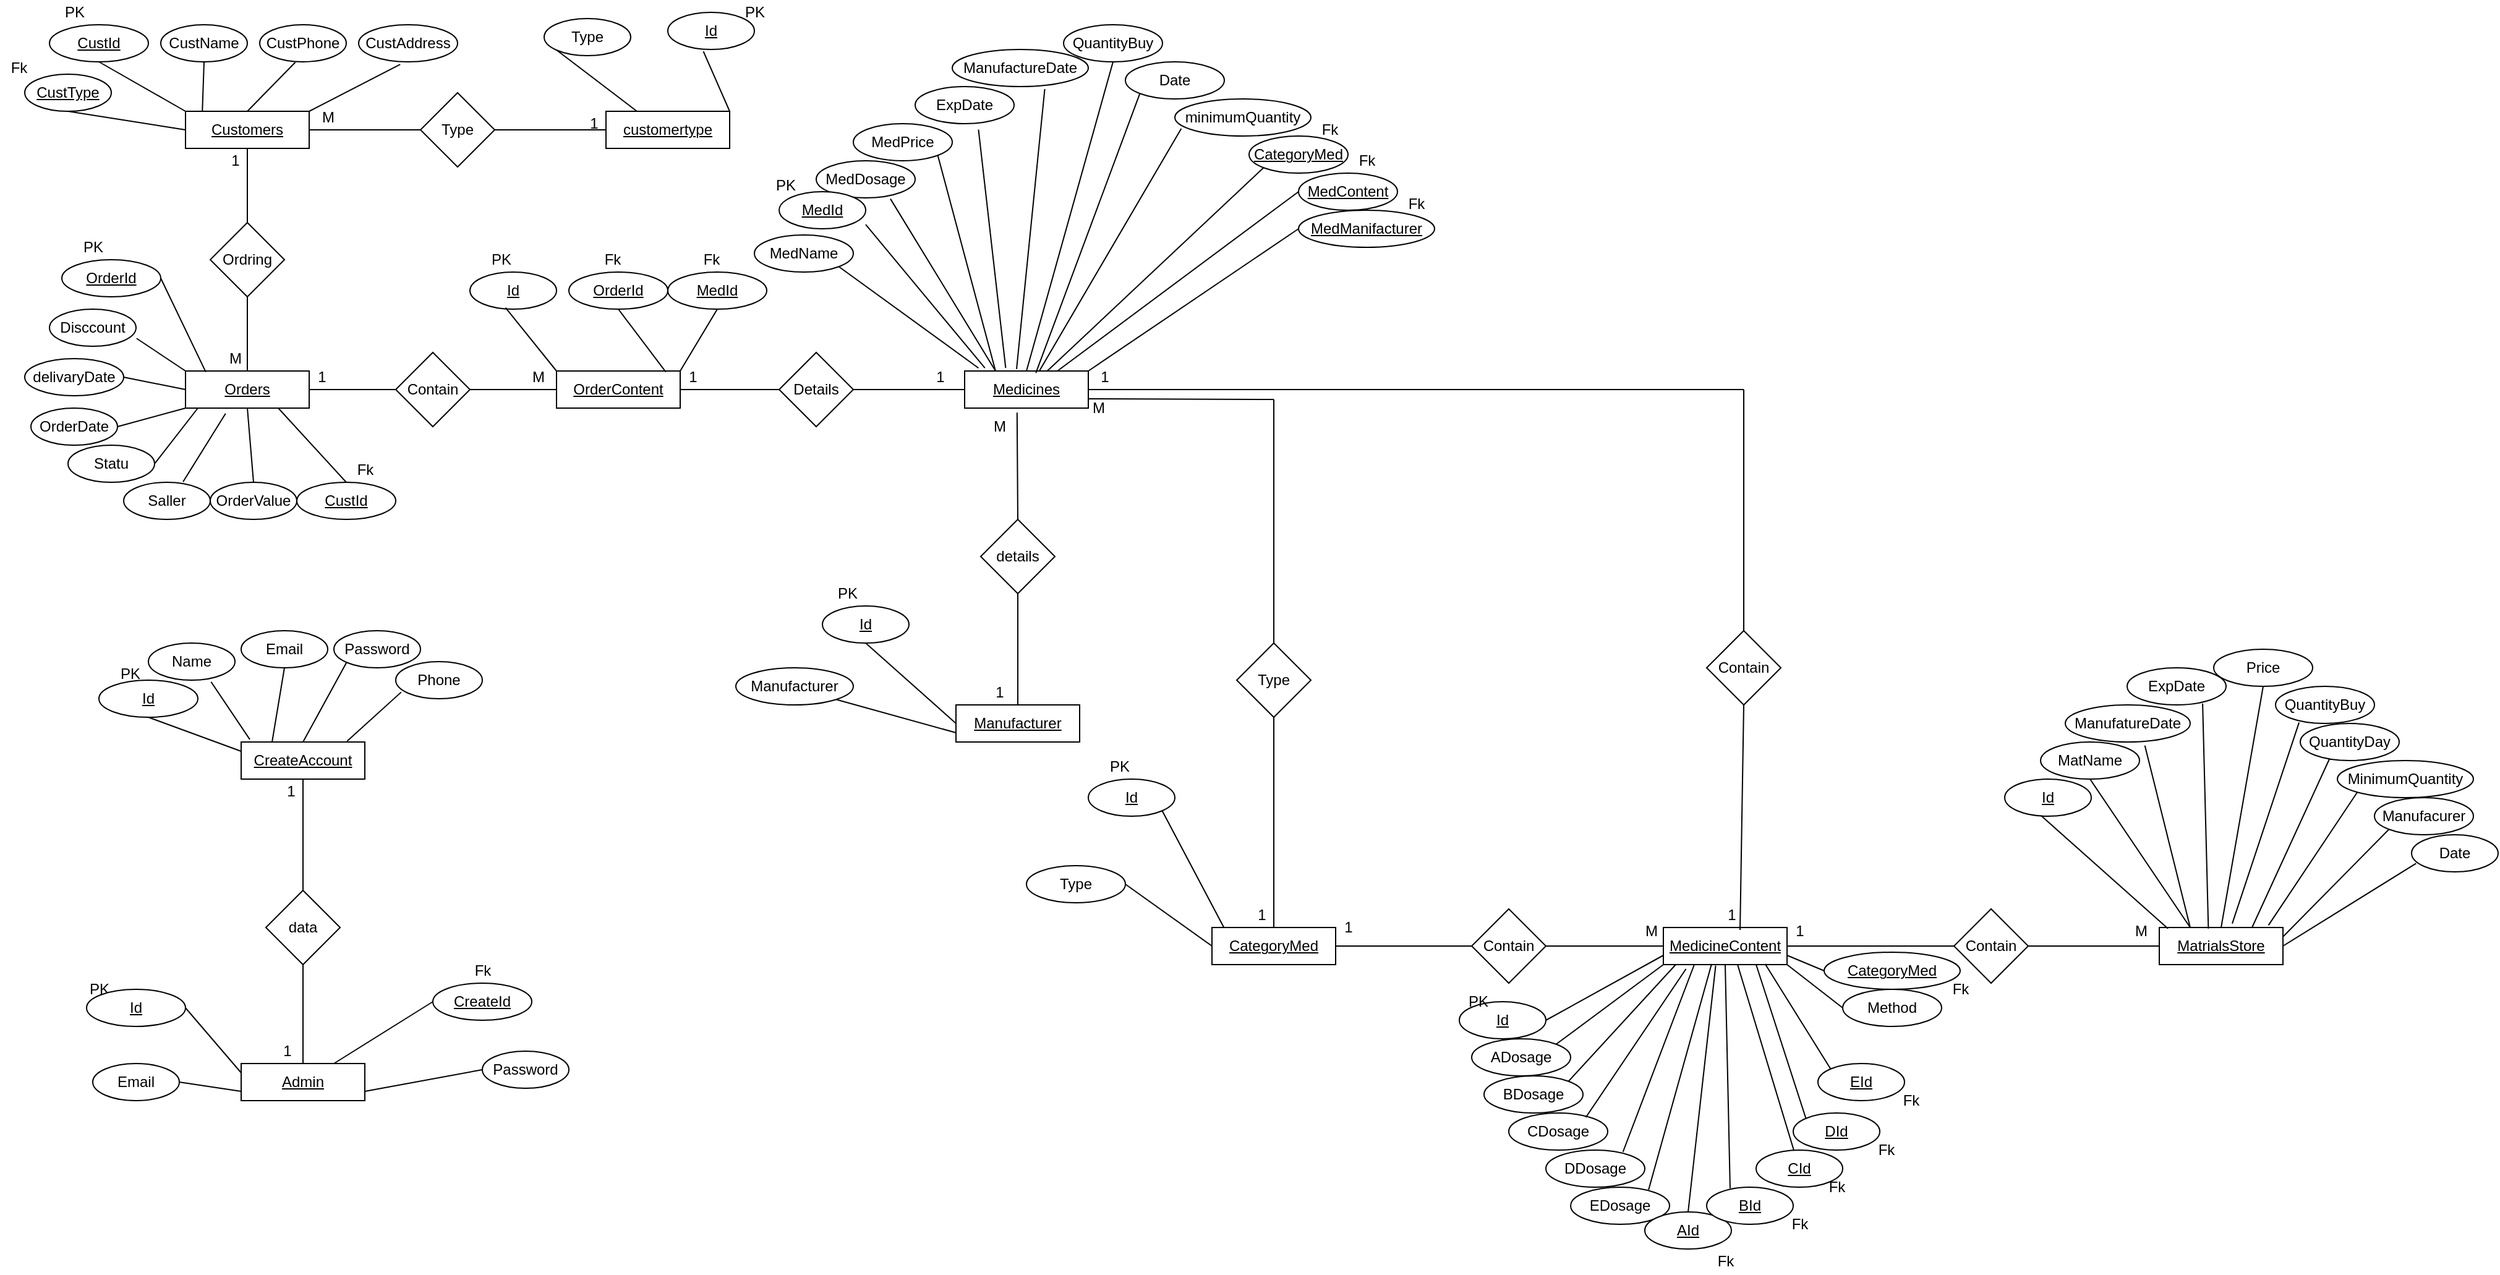 <mxfile version="16.5.1" type="device"><diagram id="v3dvSyqSi1BurF9hA2kw" name="Page-1"><mxGraphModel dx="1888" dy="641" grid="1" gridSize="10" guides="1" tooltips="1" connect="1" arrows="1" fold="1" page="1" pageScale="1" pageWidth="850" pageHeight="1100" math="0" shadow="0"><root><mxCell id="0"/><mxCell id="1" parent="0"/><mxCell id="mpAxl7dRLhbZAF435FcC-1" value="&lt;u&gt;Customers&lt;/u&gt;" style="rounded=0;whiteSpace=wrap;html=1;" parent="1" vertex="1"><mxGeometry x="140" y="90" width="100" height="30" as="geometry"/></mxCell><mxCell id="mpAxl7dRLhbZAF435FcC-2" value="&lt;u&gt;CustId&lt;/u&gt;" style="ellipse;whiteSpace=wrap;html=1;" parent="1" vertex="1"><mxGeometry x="30" y="20" width="80" height="30" as="geometry"/></mxCell><mxCell id="mpAxl7dRLhbZAF435FcC-3" value="" style="endArrow=none;html=1;rounded=0;entryX=0.5;entryY=1;entryDx=0;entryDy=0;exitX=0;exitY=0;exitDx=0;exitDy=0;" parent="1" source="mpAxl7dRLhbZAF435FcC-1" target="mpAxl7dRLhbZAF435FcC-2" edge="1"><mxGeometry width="50" height="50" relative="1" as="geometry"><mxPoint x="400" y="160" as="sourcePoint"/><mxPoint x="450" y="110" as="targetPoint"/><Array as="points"/></mxGeometry></mxCell><mxCell id="mpAxl7dRLhbZAF435FcC-4" value="CustName" style="ellipse;whiteSpace=wrap;html=1;" parent="1" vertex="1"><mxGeometry x="120" y="20" width="70" height="30" as="geometry"/></mxCell><mxCell id="mpAxl7dRLhbZAF435FcC-5" value="" style="endArrow=none;html=1;rounded=0;entryX=0.5;entryY=1;entryDx=0;entryDy=0;exitX=0.136;exitY=0.013;exitDx=0;exitDy=0;exitPerimeter=0;" parent="1" source="mpAxl7dRLhbZAF435FcC-1" target="mpAxl7dRLhbZAF435FcC-4" edge="1"><mxGeometry width="50" height="50" relative="1" as="geometry"><mxPoint x="160" y="135" as="sourcePoint"/><mxPoint x="80" y="60" as="targetPoint"/><Array as="points"/></mxGeometry></mxCell><mxCell id="mpAxl7dRLhbZAF435FcC-7" value="CustPhone" style="ellipse;whiteSpace=wrap;html=1;" parent="1" vertex="1"><mxGeometry x="200" y="20" width="70" height="30" as="geometry"/></mxCell><mxCell id="mpAxl7dRLhbZAF435FcC-8" value="CustAddress" style="ellipse;whiteSpace=wrap;html=1;" parent="1" vertex="1"><mxGeometry x="280" y="20" width="80" height="30" as="geometry"/></mxCell><mxCell id="mpAxl7dRLhbZAF435FcC-9" value="&lt;u&gt;CustType&lt;/u&gt;" style="ellipse;whiteSpace=wrap;html=1;" parent="1" vertex="1"><mxGeometry x="10" y="60" width="70" height="30" as="geometry"/></mxCell><mxCell id="mpAxl7dRLhbZAF435FcC-12" value="" style="endArrow=none;html=1;rounded=0;entryX=0.42;entryY=1.067;entryDx=0;entryDy=0;exitX=1;exitY=0;exitDx=0;exitDy=0;entryPerimeter=0;" parent="1" source="mpAxl7dRLhbZAF435FcC-1" target="mpAxl7dRLhbZAF435FcC-8" edge="1"><mxGeometry width="50" height="50" relative="1" as="geometry"><mxPoint x="160" y="110" as="sourcePoint"/><mxPoint x="90" y="70" as="targetPoint"/><Array as="points"/></mxGeometry></mxCell><mxCell id="mpAxl7dRLhbZAF435FcC-13" value="" style="endArrow=none;html=1;rounded=0;entryX=0.411;entryY=1.013;entryDx=0;entryDy=0;exitX=0.5;exitY=0;exitDx=0;exitDy=0;entryPerimeter=0;exitPerimeter=0;" parent="1" source="mpAxl7dRLhbZAF435FcC-1" target="mpAxl7dRLhbZAF435FcC-7" edge="1"><mxGeometry width="50" height="50" relative="1" as="geometry"><mxPoint x="170" y="120" as="sourcePoint"/><mxPoint x="100" y="80" as="targetPoint"/><Array as="points"/></mxGeometry></mxCell><mxCell id="mpAxl7dRLhbZAF435FcC-14" value="" style="endArrow=none;html=1;rounded=0;entryX=0.5;entryY=1;entryDx=0;entryDy=0;exitX=0;exitY=0.5;exitDx=0;exitDy=0;" parent="1" source="mpAxl7dRLhbZAF435FcC-1" target="mpAxl7dRLhbZAF435FcC-9" edge="1"><mxGeometry width="50" height="50" relative="1" as="geometry"><mxPoint x="110" y="140" as="sourcePoint"/><mxPoint x="110" y="90" as="targetPoint"/><Array as="points"/></mxGeometry></mxCell><mxCell id="mpAxl7dRLhbZAF435FcC-15" value="" style="endArrow=none;html=1;rounded=0;entryX=0.5;entryY=1;entryDx=0;entryDy=0;exitX=0.5;exitY=0;exitDx=0;exitDy=0;" parent="1" source="mpAxl7dRLhbZAF435FcC-16" target="mpAxl7dRLhbZAF435FcC-1" edge="1"><mxGeometry width="50" height="50" relative="1" as="geometry"><mxPoint x="190" y="230" as="sourcePoint"/><mxPoint x="120" y="100" as="targetPoint"/><Array as="points"/></mxGeometry></mxCell><mxCell id="mpAxl7dRLhbZAF435FcC-16" value="Ordring" style="rhombus;whiteSpace=wrap;html=1;" parent="1" vertex="1"><mxGeometry x="160" y="180" width="60" height="60" as="geometry"/></mxCell><mxCell id="mpAxl7dRLhbZAF435FcC-17" value="" style="endArrow=none;html=1;rounded=0;entryX=0.5;entryY=1;entryDx=0;entryDy=0;exitX=0.5;exitY=0;exitDx=0;exitDy=0;" parent="1" source="mpAxl7dRLhbZAF435FcC-18" target="mpAxl7dRLhbZAF435FcC-16" edge="1"><mxGeometry width="50" height="50" relative="1" as="geometry"><mxPoint x="190" y="300" as="sourcePoint"/><mxPoint x="130" y="110" as="targetPoint"/><Array as="points"/></mxGeometry></mxCell><mxCell id="mpAxl7dRLhbZAF435FcC-18" value="&lt;u&gt;Orders&lt;/u&gt;" style="rounded=0;whiteSpace=wrap;html=1;" parent="1" vertex="1"><mxGeometry x="140" y="300" width="100" height="30" as="geometry"/></mxCell><mxCell id="mpAxl7dRLhbZAF435FcC-19" value="&lt;u&gt;OrderId&lt;/u&gt;" style="ellipse;whiteSpace=wrap;html=1;" parent="1" vertex="1"><mxGeometry x="40" y="210" width="80" height="30" as="geometry"/></mxCell><mxCell id="mpAxl7dRLhbZAF435FcC-20" value="Statu" style="ellipse;whiteSpace=wrap;html=1;" parent="1" vertex="1"><mxGeometry x="45" y="360" width="70" height="30" as="geometry"/></mxCell><mxCell id="mpAxl7dRLhbZAF435FcC-21" value="OrderDate" style="ellipse;whiteSpace=wrap;html=1;" parent="1" vertex="1"><mxGeometry x="15" y="330" width="70" height="30" as="geometry"/></mxCell><mxCell id="mpAxl7dRLhbZAF435FcC-22" value="delivaryDate" style="ellipse;whiteSpace=wrap;html=1;" parent="1" vertex="1"><mxGeometry x="10" y="290" width="80" height="30" as="geometry"/></mxCell><mxCell id="mpAxl7dRLhbZAF435FcC-23" value="Disccount" style="ellipse;whiteSpace=wrap;html=1;" parent="1" vertex="1"><mxGeometry x="30" y="250" width="70" height="30" as="geometry"/></mxCell><mxCell id="mpAxl7dRLhbZAF435FcC-24" value="Saller" style="ellipse;whiteSpace=wrap;html=1;" parent="1" vertex="1"><mxGeometry x="90" y="390" width="70" height="30" as="geometry"/></mxCell><mxCell id="mpAxl7dRLhbZAF435FcC-25" value="OrderValue" style="ellipse;whiteSpace=wrap;html=1;" parent="1" vertex="1"><mxGeometry x="160" y="390" width="70" height="30" as="geometry"/></mxCell><mxCell id="mpAxl7dRLhbZAF435FcC-26" value="&lt;u&gt;CustId&lt;/u&gt;" style="ellipse;whiteSpace=wrap;html=1;" parent="1" vertex="1"><mxGeometry x="230" y="390" width="80" height="30" as="geometry"/></mxCell><mxCell id="mpAxl7dRLhbZAF435FcC-28" value="" style="endArrow=none;html=1;rounded=0;entryX=1;entryY=0.5;entryDx=0;entryDy=0;exitX=0.164;exitY=0.027;exitDx=0;exitDy=0;exitPerimeter=0;" parent="1" source="mpAxl7dRLhbZAF435FcC-18" target="mpAxl7dRLhbZAF435FcC-19" edge="1"><mxGeometry width="50" height="50" relative="1" as="geometry"><mxPoint x="360" y="250" as="sourcePoint"/><mxPoint x="265" y="235" as="targetPoint"/><Array as="points"/></mxGeometry></mxCell><mxCell id="mpAxl7dRLhbZAF435FcC-29" value="" style="endArrow=none;html=1;rounded=0;entryX=1.006;entryY=0.787;entryDx=0;entryDy=0;exitX=0;exitY=0;exitDx=0;exitDy=0;entryPerimeter=0;" parent="1" source="mpAxl7dRLhbZAF435FcC-18" target="mpAxl7dRLhbZAF435FcC-23" edge="1"><mxGeometry width="50" height="50" relative="1" as="geometry"><mxPoint x="175" y="290" as="sourcePoint"/><mxPoint x="80" y="275" as="targetPoint"/><Array as="points"/></mxGeometry></mxCell><mxCell id="mpAxl7dRLhbZAF435FcC-30" value="" style="endArrow=none;html=1;rounded=0;entryX=1;entryY=0.5;entryDx=0;entryDy=0;exitX=0;exitY=0.5;exitDx=0;exitDy=0;" parent="1" source="mpAxl7dRLhbZAF435FcC-18" target="mpAxl7dRLhbZAF435FcC-22" edge="1"><mxGeometry width="50" height="50" relative="1" as="geometry"><mxPoint x="180" y="320" as="sourcePoint"/><mxPoint x="85" y="305" as="targetPoint"/><Array as="points"/></mxGeometry></mxCell><mxCell id="mpAxl7dRLhbZAF435FcC-31" value="" style="endArrow=none;html=1;rounded=0;entryX=1;entryY=0.5;entryDx=0;entryDy=0;exitX=0;exitY=1;exitDx=0;exitDy=0;" parent="1" source="mpAxl7dRLhbZAF435FcC-18" target="mpAxl7dRLhbZAF435FcC-21" edge="1"><mxGeometry width="50" height="50" relative="1" as="geometry"><mxPoint x="175" y="352.5" as="sourcePoint"/><mxPoint x="80" y="337.5" as="targetPoint"/><Array as="points"/></mxGeometry></mxCell><mxCell id="mpAxl7dRLhbZAF435FcC-32" value="" style="endArrow=none;html=1;rounded=0;entryX=1;entryY=0.5;entryDx=0;entryDy=0;exitX=0.1;exitY=1;exitDx=0;exitDy=0;exitPerimeter=0;" parent="1" source="mpAxl7dRLhbZAF435FcC-18" target="mpAxl7dRLhbZAF435FcC-20" edge="1"><mxGeometry width="50" height="50" relative="1" as="geometry"><mxPoint x="335" y="360" as="sourcePoint"/><mxPoint x="240" y="345" as="targetPoint"/><Array as="points"/></mxGeometry></mxCell><mxCell id="mpAxl7dRLhbZAF435FcC-33" value="" style="endArrow=none;html=1;rounded=0;entryX=0.5;entryY=0;entryDx=0;entryDy=0;exitX=0.75;exitY=1;exitDx=0;exitDy=0;" parent="1" source="mpAxl7dRLhbZAF435FcC-18" target="mpAxl7dRLhbZAF435FcC-26" edge="1"><mxGeometry width="50" height="50" relative="1" as="geometry"><mxPoint x="410" y="300" as="sourcePoint"/><mxPoint x="315" y="285" as="targetPoint"/><Array as="points"/></mxGeometry></mxCell><mxCell id="mpAxl7dRLhbZAF435FcC-34" value="" style="endArrow=none;html=1;rounded=0;entryX=0.5;entryY=0;entryDx=0;entryDy=0;exitX=0.5;exitY=1;exitDx=0;exitDy=0;" parent="1" source="mpAxl7dRLhbZAF435FcC-18" target="mpAxl7dRLhbZAF435FcC-25" edge="1"><mxGeometry width="50" height="50" relative="1" as="geometry"><mxPoint x="420" y="310" as="sourcePoint"/><mxPoint x="325" y="295" as="targetPoint"/><Array as="points"/></mxGeometry></mxCell><mxCell id="mpAxl7dRLhbZAF435FcC-35" value="" style="endArrow=none;html=1;rounded=0;entryX=0.686;entryY=-0.013;entryDx=0;entryDy=0;exitX=0.324;exitY=1.147;exitDx=0;exitDy=0;entryPerimeter=0;exitPerimeter=0;" parent="1" source="mpAxl7dRLhbZAF435FcC-18" target="mpAxl7dRLhbZAF435FcC-24" edge="1"><mxGeometry width="50" height="50" relative="1" as="geometry"><mxPoint x="430" y="320" as="sourcePoint"/><mxPoint x="335" y="305" as="targetPoint"/><Array as="points"/></mxGeometry></mxCell><mxCell id="mpAxl7dRLhbZAF435FcC-36" value="1" style="text;html=1;align=center;verticalAlign=middle;resizable=0;points=[];autosize=1;strokeColor=none;fillColor=none;" parent="1" vertex="1"><mxGeometry x="170" y="120" width="20" height="20" as="geometry"/></mxCell><mxCell id="mpAxl7dRLhbZAF435FcC-37" value="M" style="text;html=1;align=center;verticalAlign=middle;resizable=0;points=[];autosize=1;strokeColor=none;fillColor=none;" parent="1" vertex="1"><mxGeometry x="165" y="280" width="30" height="20" as="geometry"/></mxCell><mxCell id="mpAxl7dRLhbZAF435FcC-38" value="" style="endArrow=none;html=1;rounded=0;exitX=1;exitY=0.5;exitDx=0;exitDy=0;entryX=0;entryY=0.5;entryDx=0;entryDy=0;" parent="1" source="mpAxl7dRLhbZAF435FcC-18" target="mpAxl7dRLhbZAF435FcC-40" edge="1"><mxGeometry width="50" height="50" relative="1" as="geometry"><mxPoint x="320" y="320" as="sourcePoint"/><mxPoint x="320" y="315" as="targetPoint"/><Array as="points"/></mxGeometry></mxCell><mxCell id="mpAxl7dRLhbZAF435FcC-40" value="Contain" style="rhombus;whiteSpace=wrap;html=1;" parent="1" vertex="1"><mxGeometry x="310" y="285" width="60" height="60" as="geometry"/></mxCell><mxCell id="mpAxl7dRLhbZAF435FcC-42" value="" style="endArrow=none;html=1;rounded=0;exitX=1;exitY=0.5;exitDx=0;exitDy=0;entryX=0;entryY=0.5;entryDx=0;entryDy=0;" parent="1" source="mpAxl7dRLhbZAF435FcC-40" target="mpAxl7dRLhbZAF435FcC-43" edge="1"><mxGeometry width="50" height="50" relative="1" as="geometry"><mxPoint x="250" y="325" as="sourcePoint"/><mxPoint x="440" y="315" as="targetPoint"/><Array as="points"/></mxGeometry></mxCell><mxCell id="mpAxl7dRLhbZAF435FcC-43" value="&lt;u&gt;OrderContent&lt;/u&gt;" style="rounded=0;whiteSpace=wrap;html=1;" parent="1" vertex="1"><mxGeometry x="440" y="300" width="100" height="30" as="geometry"/></mxCell><mxCell id="mpAxl7dRLhbZAF435FcC-44" value="Fk" style="text;html=1;align=center;verticalAlign=middle;resizable=0;points=[];autosize=1;strokeColor=none;fillColor=none;" parent="1" vertex="1"><mxGeometry x="270" y="370" width="30" height="20" as="geometry"/></mxCell><mxCell id="mpAxl7dRLhbZAF435FcC-45" value="PK" style="text;html=1;align=center;verticalAlign=middle;resizable=0;points=[];autosize=1;strokeColor=none;fillColor=none;" parent="1" vertex="1"><mxGeometry x="35" width="30" height="20" as="geometry"/></mxCell><mxCell id="mpAxl7dRLhbZAF435FcC-46" value="PK" style="text;html=1;align=center;verticalAlign=middle;resizable=0;points=[];autosize=1;strokeColor=none;fillColor=none;" parent="1" vertex="1"><mxGeometry x="50" y="190" width="30" height="20" as="geometry"/></mxCell><mxCell id="mpAxl7dRLhbZAF435FcC-47" value="&lt;u&gt;Id&lt;/u&gt;" style="ellipse;whiteSpace=wrap;html=1;" parent="1" vertex="1"><mxGeometry x="370" y="220" width="70" height="30" as="geometry"/></mxCell><mxCell id="mpAxl7dRLhbZAF435FcC-48" value="&lt;u&gt;OrderId&lt;/u&gt;" style="ellipse;whiteSpace=wrap;html=1;" parent="1" vertex="1"><mxGeometry x="450" y="220" width="80" height="30" as="geometry"/></mxCell><mxCell id="mpAxl7dRLhbZAF435FcC-51" value="Fk" style="text;html=1;align=center;verticalAlign=middle;resizable=0;points=[];autosize=1;strokeColor=none;fillColor=none;" parent="1" vertex="1"><mxGeometry x="470" y="200" width="30" height="20" as="geometry"/></mxCell><mxCell id="mpAxl7dRLhbZAF435FcC-52" value="PK" style="text;html=1;align=center;verticalAlign=middle;resizable=0;points=[];autosize=1;strokeColor=none;fillColor=none;" parent="1" vertex="1"><mxGeometry x="380" y="200" width="30" height="20" as="geometry"/></mxCell><mxCell id="mpAxl7dRLhbZAF435FcC-54" value="" style="endArrow=none;html=1;rounded=0;entryX=0.5;entryY=1;entryDx=0;entryDy=0;exitX=0.884;exitY=0.027;exitDx=0;exitDy=0;exitPerimeter=0;" parent="1" source="mpAxl7dRLhbZAF435FcC-43" target="mpAxl7dRLhbZAF435FcC-48" edge="1"><mxGeometry width="50" height="50" relative="1" as="geometry"><mxPoint x="166.4" y="310.81" as="sourcePoint"/><mxPoint x="130" y="235" as="targetPoint"/><Array as="points"/></mxGeometry></mxCell><mxCell id="mpAxl7dRLhbZAF435FcC-56" value="" style="endArrow=none;html=1;rounded=0;entryX=0.411;entryY=0.96;entryDx=0;entryDy=0;exitX=0;exitY=0;exitDx=0;exitDy=0;entryPerimeter=0;" parent="1" source="mpAxl7dRLhbZAF435FcC-43" target="mpAxl7dRLhbZAF435FcC-47" edge="1"><mxGeometry width="50" height="50" relative="1" as="geometry"><mxPoint x="186.4" y="330.81" as="sourcePoint"/><mxPoint x="150" y="255" as="targetPoint"/><Array as="points"/></mxGeometry></mxCell><mxCell id="mpAxl7dRLhbZAF435FcC-58" value="&lt;u&gt;Medicines&lt;/u&gt;" style="rounded=0;whiteSpace=wrap;html=1;" parent="1" vertex="1"><mxGeometry x="770" y="300" width="100" height="30" as="geometry"/></mxCell><mxCell id="mpAxl7dRLhbZAF435FcC-59" value="&lt;u&gt;MedContent&lt;/u&gt;" style="ellipse;whiteSpace=wrap;html=1;" parent="1" vertex="1"><mxGeometry x="1040" y="140" width="80" height="30" as="geometry"/></mxCell><mxCell id="mpAxl7dRLhbZAF435FcC-60" value="" style="endArrow=none;html=1;rounded=0;exitX=1;exitY=0.5;exitDx=0;exitDy=0;entryX=0;entryY=0.5;entryDx=0;entryDy=0;" parent="1" source="mpAxl7dRLhbZAF435FcC-43" target="mpAxl7dRLhbZAF435FcC-61" edge="1"><mxGeometry width="50" height="50" relative="1" as="geometry"><mxPoint x="380" y="325" as="sourcePoint"/><mxPoint x="620" y="315" as="targetPoint"/><Array as="points"/></mxGeometry></mxCell><mxCell id="mpAxl7dRLhbZAF435FcC-61" value="Details" style="rhombus;whiteSpace=wrap;html=1;" parent="1" vertex="1"><mxGeometry x="620" y="285" width="60" height="60" as="geometry"/></mxCell><mxCell id="mpAxl7dRLhbZAF435FcC-63" value="" style="endArrow=none;html=1;rounded=0;exitX=1;exitY=0.5;exitDx=0;exitDy=0;entryX=0;entryY=0.5;entryDx=0;entryDy=0;" parent="1" source="mpAxl7dRLhbZAF435FcC-61" target="mpAxl7dRLhbZAF435FcC-58" edge="1"><mxGeometry width="50" height="50" relative="1" as="geometry"><mxPoint x="550" y="325" as="sourcePoint"/><mxPoint x="750" y="315" as="targetPoint"/><Array as="points"/></mxGeometry></mxCell><mxCell id="0ZyTfASnkPqRqI31s0X0-1" value="1" style="text;html=1;align=center;verticalAlign=middle;resizable=0;points=[];autosize=1;strokeColor=none;fillColor=none;" parent="1" vertex="1"><mxGeometry x="240" y="295" width="20" height="20" as="geometry"/></mxCell><mxCell id="0ZyTfASnkPqRqI31s0X0-2" value="M" style="text;html=1;align=center;verticalAlign=middle;resizable=0;points=[];autosize=1;strokeColor=none;fillColor=none;" parent="1" vertex="1"><mxGeometry x="410" y="295" width="30" height="20" as="geometry"/></mxCell><mxCell id="0ZyTfASnkPqRqI31s0X0-5" value="1" style="text;html=1;align=center;verticalAlign=middle;resizable=0;points=[];autosize=1;strokeColor=none;fillColor=none;" parent="1" vertex="1"><mxGeometry x="740" y="295" width="20" height="20" as="geometry"/></mxCell><mxCell id="0ZyTfASnkPqRqI31s0X0-6" value="1" style="text;html=1;align=center;verticalAlign=middle;resizable=0;points=[];autosize=1;strokeColor=none;fillColor=none;" parent="1" vertex="1"><mxGeometry x="540" y="295" width="20" height="20" as="geometry"/></mxCell><mxCell id="0ZyTfASnkPqRqI31s0X0-7" value="ExpDate" style="ellipse;whiteSpace=wrap;html=1;" parent="1" vertex="1"><mxGeometry x="730" y="70" width="80" height="30" as="geometry"/></mxCell><mxCell id="0ZyTfASnkPqRqI31s0X0-8" value="Date" style="ellipse;whiteSpace=wrap;html=1;" parent="1" vertex="1"><mxGeometry x="900" y="50" width="80" height="30" as="geometry"/></mxCell><mxCell id="0ZyTfASnkPqRqI31s0X0-9" value="ManufactureDate" style="ellipse;whiteSpace=wrap;html=1;" parent="1" vertex="1"><mxGeometry x="760" y="40" width="110" height="30" as="geometry"/></mxCell><mxCell id="0ZyTfASnkPqRqI31s0X0-10" value="MedDosage" style="ellipse;whiteSpace=wrap;html=1;" parent="1" vertex="1"><mxGeometry x="650" y="130" width="80" height="30" as="geometry"/></mxCell><mxCell id="0ZyTfASnkPqRqI31s0X0-11" value="MedPrice" style="ellipse;whiteSpace=wrap;html=1;" parent="1" vertex="1"><mxGeometry x="680" y="100" width="80" height="30" as="geometry"/></mxCell><mxCell id="0ZyTfASnkPqRqI31s0X0-13" value="minimumQuantity" style="ellipse;whiteSpace=wrap;html=1;" parent="1" vertex="1"><mxGeometry x="940" y="80" width="110" height="30" as="geometry"/></mxCell><mxCell id="0ZyTfASnkPqRqI31s0X0-14" value="QuantityBuy" style="ellipse;whiteSpace=wrap;html=1;" parent="1" vertex="1"><mxGeometry x="850" y="20" width="80" height="30" as="geometry"/></mxCell><mxCell id="0ZyTfASnkPqRqI31s0X0-16" value="&lt;u&gt;MedId&lt;/u&gt;" style="ellipse;whiteSpace=wrap;html=1;" parent="1" vertex="1"><mxGeometry x="620" y="155" width="70" height="30" as="geometry"/></mxCell><mxCell id="0ZyTfASnkPqRqI31s0X0-19" value="&lt;u&gt;CategoryMed&lt;/u&gt;" style="ellipse;whiteSpace=wrap;html=1;" parent="1" vertex="1"><mxGeometry x="1000" y="110" width="80" height="30" as="geometry"/></mxCell><mxCell id="0ZyTfASnkPqRqI31s0X0-20" value="MedName" style="ellipse;whiteSpace=wrap;html=1;" parent="1" vertex="1"><mxGeometry x="600" y="190" width="80" height="30" as="geometry"/></mxCell><mxCell id="0ZyTfASnkPqRqI31s0X0-21" value="PK" style="text;html=1;align=center;verticalAlign=middle;resizable=0;points=[];autosize=1;strokeColor=none;fillColor=none;" parent="1" vertex="1"><mxGeometry x="610" y="140" width="30" height="20" as="geometry"/></mxCell><mxCell id="0ZyTfASnkPqRqI31s0X0-23" value="Fk" style="text;html=1;align=center;verticalAlign=middle;resizable=0;points=[];autosize=1;strokeColor=none;fillColor=none;" parent="1" vertex="1"><mxGeometry x="1080" y="120" width="30" height="20" as="geometry"/></mxCell><mxCell id="0ZyTfASnkPqRqI31s0X0-24" value="Fk" style="text;html=1;align=center;verticalAlign=middle;resizable=0;points=[];autosize=1;strokeColor=none;fillColor=none;" parent="1" vertex="1"><mxGeometry x="1050" y="95" width="30" height="20" as="geometry"/></mxCell><mxCell id="0ZyTfASnkPqRqI31s0X0-25" value="" style="endArrow=none;html=1;rounded=0;entryX=1;entryY=1;entryDx=0;entryDy=0;exitX=0.112;exitY=-0.08;exitDx=0;exitDy=0;exitPerimeter=0;" parent="1" source="mpAxl7dRLhbZAF435FcC-58" target="0ZyTfASnkPqRqI31s0X0-20" edge="1"><mxGeometry width="50" height="50" relative="1" as="geometry"><mxPoint x="770" y="300" as="sourcePoint"/><mxPoint x="860" y="170" as="targetPoint"/><Array as="points"/></mxGeometry></mxCell><mxCell id="0ZyTfASnkPqRqI31s0X0-26" value="" style="endArrow=none;html=1;rounded=0;exitX=0.164;exitY=-0.08;exitDx=0;exitDy=0;exitPerimeter=0;entryX=1;entryY=0.887;entryDx=0;entryDy=0;entryPerimeter=0;" parent="1" source="mpAxl7dRLhbZAF435FcC-58" target="0ZyTfASnkPqRqI31s0X0-16" edge="1"><mxGeometry width="50" height="50" relative="1" as="geometry"><mxPoint x="838.4" y="230.81" as="sourcePoint"/><mxPoint x="870" y="180" as="targetPoint"/><Array as="points"/></mxGeometry></mxCell><mxCell id="0ZyTfASnkPqRqI31s0X0-27" value="" style="endArrow=none;html=1;rounded=0;exitX=0.25;exitY=0;exitDx=0;exitDy=0;entryX=0.75;entryY=1.027;entryDx=0;entryDy=0;entryPerimeter=0;" parent="1" source="mpAxl7dRLhbZAF435FcC-58" target="0ZyTfASnkPqRqI31s0X0-10" edge="1"><mxGeometry width="50" height="50" relative="1" as="geometry"><mxPoint x="848.4" y="240.81" as="sourcePoint"/><mxPoint x="880" y="190" as="targetPoint"/><Array as="points"/></mxGeometry></mxCell><mxCell id="0ZyTfASnkPqRqI31s0X0-28" value="" style="endArrow=none;html=1;rounded=0;exitX=0.25;exitY=0;exitDx=0;exitDy=0;entryX=1;entryY=1;entryDx=0;entryDy=0;" parent="1" source="mpAxl7dRLhbZAF435FcC-58" target="0ZyTfASnkPqRqI31s0X0-11" edge="1"><mxGeometry width="50" height="50" relative="1" as="geometry"><mxPoint x="858.4" y="250.81" as="sourcePoint"/><mxPoint x="890" y="200" as="targetPoint"/><Array as="points"/></mxGeometry></mxCell><mxCell id="0ZyTfASnkPqRqI31s0X0-29" value="" style="endArrow=none;html=1;rounded=0;exitX=0.332;exitY=-0.08;exitDx=0;exitDy=0;entryX=0.64;entryY=1.16;entryDx=0;entryDy=0;entryPerimeter=0;exitPerimeter=0;" parent="1" source="mpAxl7dRLhbZAF435FcC-58" target="0ZyTfASnkPqRqI31s0X0-7" edge="1"><mxGeometry width="50" height="50" relative="1" as="geometry"><mxPoint x="868.4" y="260.81" as="sourcePoint"/><mxPoint x="900" y="210" as="targetPoint"/><Array as="points"/></mxGeometry></mxCell><mxCell id="0ZyTfASnkPqRqI31s0X0-30" value="" style="endArrow=none;html=1;rounded=0;exitX=0.42;exitY=-0.053;exitDx=0;exitDy=0;exitPerimeter=0;entryX=0.68;entryY=1.067;entryDx=0;entryDy=0;entryPerimeter=0;" parent="1" source="mpAxl7dRLhbZAF435FcC-58" target="0ZyTfASnkPqRqI31s0X0-9" edge="1"><mxGeometry width="50" height="50" relative="1" as="geometry"><mxPoint x="878.4" y="270.81" as="sourcePoint"/><mxPoint x="910" y="220" as="targetPoint"/><Array as="points"/></mxGeometry></mxCell><mxCell id="0ZyTfASnkPqRqI31s0X0-31" value="" style="endArrow=none;html=1;rounded=0;exitX=0.5;exitY=0;exitDx=0;exitDy=0;entryX=0.5;entryY=1;entryDx=0;entryDy=0;" parent="1" source="mpAxl7dRLhbZAF435FcC-58" target="0ZyTfASnkPqRqI31s0X0-14" edge="1"><mxGeometry width="50" height="50" relative="1" as="geometry"><mxPoint x="888.4" y="280.81" as="sourcePoint"/><mxPoint x="920" y="230" as="targetPoint"/><Array as="points"/></mxGeometry></mxCell><mxCell id="0ZyTfASnkPqRqI31s0X0-32" value="" style="endArrow=none;html=1;rounded=0;entryX=0;entryY=1;entryDx=0;entryDy=0;exitX=0.576;exitY=0.053;exitDx=0;exitDy=0;exitPerimeter=0;" parent="1" source="mpAxl7dRLhbZAF435FcC-58" target="0ZyTfASnkPqRqI31s0X0-8" edge="1"><mxGeometry width="50" height="50" relative="1" as="geometry"><mxPoint x="810" y="300" as="sourcePoint"/><mxPoint x="930" y="240" as="targetPoint"/><Array as="points"/></mxGeometry></mxCell><mxCell id="0ZyTfASnkPqRqI31s0X0-33" value="" style="endArrow=none;html=1;rounded=0;exitX=0.604;exitY=0;exitDx=0;exitDy=0;entryX=0.047;entryY=0.8;entryDx=0;entryDy=0;entryPerimeter=0;exitPerimeter=0;" parent="1" source="mpAxl7dRLhbZAF435FcC-58" target="0ZyTfASnkPqRqI31s0X0-13" edge="1"><mxGeometry width="50" height="50" relative="1" as="geometry"><mxPoint x="908.4" y="300.81" as="sourcePoint"/><mxPoint x="940" y="250" as="targetPoint"/><Array as="points"/></mxGeometry></mxCell><mxCell id="0ZyTfASnkPqRqI31s0X0-34" value="" style="endArrow=none;html=1;rounded=0;exitX=0.668;exitY=0;exitDx=0;exitDy=0;entryX=0;entryY=1;entryDx=0;entryDy=0;exitPerimeter=0;" parent="1" source="mpAxl7dRLhbZAF435FcC-58" target="0ZyTfASnkPqRqI31s0X0-19" edge="1"><mxGeometry width="50" height="50" relative="1" as="geometry"><mxPoint x="918.4" y="310.81" as="sourcePoint"/><mxPoint x="950" y="260" as="targetPoint"/><Array as="points"/></mxGeometry></mxCell><mxCell id="0ZyTfASnkPqRqI31s0X0-35" value="" style="endArrow=none;html=1;rounded=0;entryX=0;entryY=0.5;entryDx=0;entryDy=0;exitX=0.75;exitY=0;exitDx=0;exitDy=0;" parent="1" source="mpAxl7dRLhbZAF435FcC-58" target="mpAxl7dRLhbZAF435FcC-59" edge="1"><mxGeometry width="50" height="50" relative="1" as="geometry"><mxPoint x="890" y="310" as="sourcePoint"/><mxPoint x="1000" y="190" as="targetPoint"/><Array as="points"/></mxGeometry></mxCell><mxCell id="0ZyTfASnkPqRqI31s0X0-38" value="" style="endArrow=none;html=1;rounded=0;exitX=1;exitY=0.5;exitDx=0;exitDy=0;" parent="1" source="mpAxl7dRLhbZAF435FcC-58" edge="1"><mxGeometry width="50" height="50" relative="1" as="geometry"><mxPoint x="870" y="317.5" as="sourcePoint"/><mxPoint x="1400" y="315" as="targetPoint"/><Array as="points"/></mxGeometry></mxCell><mxCell id="0ZyTfASnkPqRqI31s0X0-39" value="" style="endArrow=none;html=1;rounded=0;exitX=1;exitY=0.75;exitDx=0;exitDy=0;" parent="1" source="mpAxl7dRLhbZAF435FcC-58" edge="1"><mxGeometry width="50" height="50" relative="1" as="geometry"><mxPoint x="873" y="322.5" as="sourcePoint"/><mxPoint x="1020" y="323" as="targetPoint"/><Array as="points"/></mxGeometry></mxCell><mxCell id="0ZyTfASnkPqRqI31s0X0-40" value="" style="endArrow=none;html=1;rounded=0;entryX=0.5;entryY=0;entryDx=0;entryDy=0;exitX=0.424;exitY=1.12;exitDx=0;exitDy=0;exitPerimeter=0;" parent="1" source="mpAxl7dRLhbZAF435FcC-58" target="0ZyTfASnkPqRqI31s0X0-46" edge="1"><mxGeometry width="50" height="50" relative="1" as="geometry"><mxPoint x="800" y="350" as="sourcePoint"/><mxPoint x="809" y="400" as="targetPoint"/><Array as="points"/></mxGeometry></mxCell><mxCell id="0ZyTfASnkPqRqI31s0X0-42" value="&lt;u&gt;MedManifacturer&lt;/u&gt;" style="ellipse;whiteSpace=wrap;html=1;" parent="1" vertex="1"><mxGeometry x="1040" y="170" width="110" height="30" as="geometry"/></mxCell><mxCell id="0ZyTfASnkPqRqI31s0X0-43" value="Fk" style="text;html=1;align=center;verticalAlign=middle;resizable=0;points=[];autosize=1;strokeColor=none;fillColor=none;" parent="1" vertex="1"><mxGeometry x="1120" y="155" width="30" height="20" as="geometry"/></mxCell><mxCell id="0ZyTfASnkPqRqI31s0X0-45" value="" style="endArrow=none;html=1;rounded=0;entryX=0;entryY=0.5;entryDx=0;entryDy=0;exitX=1;exitY=0;exitDx=0;exitDy=0;" parent="1" source="mpAxl7dRLhbZAF435FcC-58" target="0ZyTfASnkPqRqI31s0X0-42" edge="1"><mxGeometry width="50" height="50" relative="1" as="geometry"><mxPoint x="900" y="380" as="sourcePoint"/><mxPoint x="1081.6" y="202.8" as="targetPoint"/><Array as="points"/></mxGeometry></mxCell><mxCell id="0ZyTfASnkPqRqI31s0X0-46" value="details" style="rhombus;whiteSpace=wrap;html=1;" parent="1" vertex="1"><mxGeometry x="783" y="420" width="60" height="60" as="geometry"/></mxCell><mxCell id="0ZyTfASnkPqRqI31s0X0-47" value="1" style="text;html=1;align=center;verticalAlign=middle;resizable=0;points=[];autosize=1;strokeColor=none;fillColor=none;" parent="1" vertex="1"><mxGeometry x="788" y="550" width="20" height="20" as="geometry"/></mxCell><mxCell id="0ZyTfASnkPqRqI31s0X0-48" value="M" style="text;html=1;align=center;verticalAlign=middle;resizable=0;points=[];autosize=1;strokeColor=none;fillColor=none;" parent="1" vertex="1"><mxGeometry x="783" y="335" width="30" height="20" as="geometry"/></mxCell><mxCell id="0ZyTfASnkPqRqI31s0X0-49" value="" style="endArrow=none;html=1;rounded=0;exitX=0.5;exitY=1;exitDx=0;exitDy=0;startArrow=none;" parent="1" source="0ZyTfASnkPqRqI31s0X0-50" edge="1"><mxGeometry width="50" height="50" relative="1" as="geometry"><mxPoint x="822.4" y="343.6" as="sourcePoint"/><mxPoint x="815" y="600" as="targetPoint"/><Array as="points"/></mxGeometry></mxCell><mxCell id="0ZyTfASnkPqRqI31s0X0-50" value="&lt;u&gt;Manufacturer&lt;br&gt;&lt;/u&gt;" style="rounded=0;whiteSpace=wrap;html=1;" parent="1" vertex="1"><mxGeometry x="763" y="570" width="100" height="30" as="geometry"/></mxCell><mxCell id="0ZyTfASnkPqRqI31s0X0-51" value="" style="endArrow=none;html=1;rounded=0;exitX=0.5;exitY=1;exitDx=0;exitDy=0;" parent="1" source="0ZyTfASnkPqRqI31s0X0-46" target="0ZyTfASnkPqRqI31s0X0-50" edge="1"><mxGeometry width="50" height="50" relative="1" as="geometry"><mxPoint x="813" y="480" as="sourcePoint"/><mxPoint x="815" y="600" as="targetPoint"/><Array as="points"/></mxGeometry></mxCell><mxCell id="0ZyTfASnkPqRqI31s0X0-52" value="&lt;u&gt;Id&lt;/u&gt;" style="ellipse;whiteSpace=wrap;html=1;" parent="1" vertex="1"><mxGeometry x="655" y="490" width="70" height="30" as="geometry"/></mxCell><mxCell id="0ZyTfASnkPqRqI31s0X0-55" value="Manufacturer" style="ellipse;whiteSpace=wrap;html=1;" parent="1" vertex="1"><mxGeometry x="585" y="540" width="95" height="30" as="geometry"/></mxCell><mxCell id="0ZyTfASnkPqRqI31s0X0-56" value="" style="endArrow=none;html=1;rounded=0;entryX=1;entryY=1;entryDx=0;entryDy=0;exitX=0;exitY=0.75;exitDx=0;exitDy=0;" parent="1" source="0ZyTfASnkPqRqI31s0X0-50" target="0ZyTfASnkPqRqI31s0X0-55" edge="1"><mxGeometry width="50" height="50" relative="1" as="geometry"><mxPoint x="791.2" y="307.6" as="sourcePoint"/><mxPoint x="678.284" y="225.607" as="targetPoint"/><Array as="points"/></mxGeometry></mxCell><mxCell id="0ZyTfASnkPqRqI31s0X0-57" value="" style="endArrow=none;html=1;rounded=0;entryX=0.5;entryY=1;entryDx=0;entryDy=0;exitX=0;exitY=0.5;exitDx=0;exitDy=0;" parent="1" source="0ZyTfASnkPqRqI31s0X0-50" target="0ZyTfASnkPqRqI31s0X0-52" edge="1"><mxGeometry width="50" height="50" relative="1" as="geometry"><mxPoint x="801.2" y="317.6" as="sourcePoint"/><mxPoint x="688.284" y="235.607" as="targetPoint"/><Array as="points"/></mxGeometry></mxCell><mxCell id="0ZyTfASnkPqRqI31s0X0-58" value="PK" style="text;html=1;align=center;verticalAlign=middle;resizable=0;points=[];autosize=1;strokeColor=none;fillColor=none;" parent="1" vertex="1"><mxGeometry x="660" y="470" width="30" height="20" as="geometry"/></mxCell><mxCell id="0ZyTfASnkPqRqI31s0X0-59" value="&lt;u&gt;CategoryMed&lt;br&gt;&lt;/u&gt;" style="rounded=0;whiteSpace=wrap;html=1;" parent="1" vertex="1"><mxGeometry x="970" y="750" width="100" height="30" as="geometry"/></mxCell><mxCell id="0ZyTfASnkPqRqI31s0X0-60" value="&lt;u&gt;Id&lt;/u&gt;" style="ellipse;whiteSpace=wrap;html=1;" parent="1" vertex="1"><mxGeometry x="870" y="630" width="70" height="30" as="geometry"/></mxCell><mxCell id="0ZyTfASnkPqRqI31s0X0-61" value="PK" style="text;html=1;align=center;verticalAlign=middle;resizable=0;points=[];autosize=1;strokeColor=none;fillColor=none;" parent="1" vertex="1"><mxGeometry x="880" y="610" width="30" height="20" as="geometry"/></mxCell><mxCell id="0ZyTfASnkPqRqI31s0X0-62" value="&lt;u&gt;CategoryMed&lt;/u&gt;" style="ellipse;whiteSpace=wrap;html=1;" parent="1" vertex="1"><mxGeometry x="1465" y="770" width="110" height="30" as="geometry"/></mxCell><mxCell id="0ZyTfASnkPqRqI31s0X0-63" value="Fk" style="text;html=1;align=center;verticalAlign=middle;resizable=0;points=[];autosize=1;strokeColor=none;fillColor=none;" parent="1" vertex="1"><mxGeometry x="1560" y="790" width="30" height="20" as="geometry"/></mxCell><mxCell id="0ZyTfASnkPqRqI31s0X0-64" value="Type" style="ellipse;whiteSpace=wrap;html=1;" parent="1" vertex="1"><mxGeometry x="820" y="700" width="80" height="30" as="geometry"/></mxCell><mxCell id="0ZyTfASnkPqRqI31s0X0-65" value="" style="endArrow=none;html=1;rounded=0;entryX=0.5;entryY=0;entryDx=0;entryDy=0;" parent="1" target="0ZyTfASnkPqRqI31s0X0-66" edge="1"><mxGeometry width="50" height="50" relative="1" as="geometry"><mxPoint x="1020" y="323" as="sourcePoint"/><mxPoint x="1018" y="400" as="targetPoint"/><Array as="points"/></mxGeometry></mxCell><mxCell id="0ZyTfASnkPqRqI31s0X0-66" value="Type" style="rhombus;whiteSpace=wrap;html=1;" parent="1" vertex="1"><mxGeometry x="990" y="520" width="60" height="60" as="geometry"/></mxCell><mxCell id="0ZyTfASnkPqRqI31s0X0-67" value="" style="endArrow=none;html=1;rounded=0;entryX=0.5;entryY=0;entryDx=0;entryDy=0;exitX=0.5;exitY=1;exitDx=0;exitDy=0;" parent="1" source="0ZyTfASnkPqRqI31s0X0-66" target="0ZyTfASnkPqRqI31s0X0-59" edge="1"><mxGeometry width="50" height="50" relative="1" as="geometry"><mxPoint x="1030" y="333" as="sourcePoint"/><mxPoint x="1030" y="440" as="targetPoint"/><Array as="points"/></mxGeometry></mxCell><mxCell id="0ZyTfASnkPqRqI31s0X0-68" value="" style="endArrow=none;html=1;rounded=0;entryX=0;entryY=0.5;entryDx=0;entryDy=0;exitX=1;exitY=0.5;exitDx=0;exitDy=0;" parent="1" source="0ZyTfASnkPqRqI31s0X0-64" target="0ZyTfASnkPqRqI31s0X0-59" edge="1"><mxGeometry width="50" height="50" relative="1" as="geometry"><mxPoint x="1030" y="333" as="sourcePoint"/><mxPoint x="1030" y="460" as="targetPoint"/><Array as="points"/></mxGeometry></mxCell><mxCell id="0ZyTfASnkPqRqI31s0X0-69" value="" style="endArrow=none;html=1;rounded=0;entryX=1;entryY=0.75;entryDx=0;entryDy=0;exitX=0;exitY=0.5;exitDx=0;exitDy=0;" parent="1" source="0ZyTfASnkPqRqI31s0X0-62" target="0ZyTfASnkPqRqI31s0X0-73" edge="1"><mxGeometry width="50" height="50" relative="1" as="geometry"><mxPoint x="1040" y="343" as="sourcePoint"/><mxPoint x="1040" y="470" as="targetPoint"/><Array as="points"/></mxGeometry></mxCell><mxCell id="0ZyTfASnkPqRqI31s0X0-70" value="" style="endArrow=none;html=1;rounded=0;entryX=0.095;entryY=-0.008;entryDx=0;entryDy=0;exitX=1;exitY=1;exitDx=0;exitDy=0;entryPerimeter=0;" parent="1" source="0ZyTfASnkPqRqI31s0X0-60" target="0ZyTfASnkPqRqI31s0X0-59" edge="1"><mxGeometry width="50" height="50" relative="1" as="geometry"><mxPoint x="1050" y="353" as="sourcePoint"/><mxPoint x="1050" y="480" as="targetPoint"/><Array as="points"/></mxGeometry></mxCell><mxCell id="0ZyTfASnkPqRqI31s0X0-71" value="1" style="text;html=1;align=center;verticalAlign=middle;resizable=0;points=[];autosize=1;strokeColor=none;fillColor=none;" parent="1" vertex="1"><mxGeometry x="1000" y="730" width="20" height="20" as="geometry"/></mxCell><mxCell id="0ZyTfASnkPqRqI31s0X0-72" value="M" style="text;html=1;align=center;verticalAlign=middle;resizable=0;points=[];autosize=1;strokeColor=none;fillColor=none;" parent="1" vertex="1"><mxGeometry x="863" y="320" width="30" height="20" as="geometry"/></mxCell><mxCell id="0ZyTfASnkPqRqI31s0X0-73" value="&lt;u&gt;MedicineContent&lt;br&gt;&lt;/u&gt;" style="rounded=0;whiteSpace=wrap;html=1;" parent="1" vertex="1"><mxGeometry x="1335" y="750" width="100" height="30" as="geometry"/></mxCell><mxCell id="0ZyTfASnkPqRqI31s0X0-74" value="" style="endArrow=none;html=1;rounded=0;exitX=1;exitY=0.5;exitDx=0;exitDy=0;entryX=0;entryY=0.5;entryDx=0;entryDy=0;" parent="1" source="0ZyTfASnkPqRqI31s0X0-59" target="0ZyTfASnkPqRqI31s0X0-75" edge="1"><mxGeometry width="50" height="50" relative="1" as="geometry"><mxPoint x="1030" y="333" as="sourcePoint"/><mxPoint x="1170" y="765" as="targetPoint"/><Array as="points"/></mxGeometry></mxCell><mxCell id="0ZyTfASnkPqRqI31s0X0-75" value="Contain" style="rhombus;whiteSpace=wrap;html=1;" parent="1" vertex="1"><mxGeometry x="1180" y="735" width="60" height="60" as="geometry"/></mxCell><mxCell id="0ZyTfASnkPqRqI31s0X0-76" value="" style="endArrow=none;html=1;rounded=0;entryX=1;entryY=0.5;entryDx=0;entryDy=0;exitX=0;exitY=0.5;exitDx=0;exitDy=0;" parent="1" source="0ZyTfASnkPqRqI31s0X0-73" target="0ZyTfASnkPqRqI31s0X0-75" edge="1"><mxGeometry width="50" height="50" relative="1" as="geometry"><mxPoint x="1030" y="333" as="sourcePoint"/><mxPoint x="1030" y="530.0" as="targetPoint"/><Array as="points"/></mxGeometry></mxCell><mxCell id="0ZyTfASnkPqRqI31s0X0-77" value="1" style="text;html=1;align=center;verticalAlign=middle;resizable=0;points=[];autosize=1;strokeColor=none;fillColor=none;" parent="1" vertex="1"><mxGeometry x="1070" y="740" width="20" height="20" as="geometry"/></mxCell><mxCell id="0ZyTfASnkPqRqI31s0X0-78" value="M" style="text;html=1;align=center;verticalAlign=middle;resizable=0;points=[];autosize=1;strokeColor=none;fillColor=none;" parent="1" vertex="1"><mxGeometry x="1310" y="743" width="30" height="20" as="geometry"/></mxCell><mxCell id="0ZyTfASnkPqRqI31s0X0-80" value="" style="endArrow=none;html=1;rounded=0;entryX=0.5;entryY=0;entryDx=0;entryDy=0;" parent="1" target="0ZyTfASnkPqRqI31s0X0-81" edge="1"><mxGeometry width="50" height="50" relative="1" as="geometry"><mxPoint x="1400" y="315" as="sourcePoint"/><mxPoint x="1400" y="495" as="targetPoint"/><Array as="points"/></mxGeometry></mxCell><mxCell id="0ZyTfASnkPqRqI31s0X0-81" value="Contain" style="rhombus;whiteSpace=wrap;html=1;" parent="1" vertex="1"><mxGeometry x="1370" y="510" width="60" height="60" as="geometry"/></mxCell><mxCell id="0ZyTfASnkPqRqI31s0X0-82" value="" style="endArrow=none;html=1;rounded=0;entryX=0.62;entryY=0.067;entryDx=0;entryDy=0;exitX=0.5;exitY=1;exitDx=0;exitDy=0;entryPerimeter=0;" parent="1" source="0ZyTfASnkPqRqI31s0X0-81" target="0ZyTfASnkPqRqI31s0X0-73" edge="1"><mxGeometry width="50" height="50" relative="1" as="geometry"><mxPoint x="1030" y="333" as="sourcePoint"/><mxPoint x="1030" y="530" as="targetPoint"/><Array as="points"/></mxGeometry></mxCell><mxCell id="0ZyTfASnkPqRqI31s0X0-83" value="1" style="text;html=1;align=center;verticalAlign=middle;resizable=0;points=[];autosize=1;strokeColor=none;fillColor=none;" parent="1" vertex="1"><mxGeometry x="873" y="295" width="20" height="20" as="geometry"/></mxCell><mxCell id="0ZyTfASnkPqRqI31s0X0-84" value="1" style="text;html=1;align=center;verticalAlign=middle;resizable=0;points=[];autosize=1;strokeColor=none;fillColor=none;" parent="1" vertex="1"><mxGeometry x="1380" y="730" width="20" height="20" as="geometry"/></mxCell><mxCell id="0ZyTfASnkPqRqI31s0X0-85" value="&lt;u&gt;Id&lt;/u&gt;" style="ellipse;whiteSpace=wrap;html=1;" parent="1" vertex="1"><mxGeometry x="1170" y="810" width="70" height="30" as="geometry"/></mxCell><mxCell id="0ZyTfASnkPqRqI31s0X0-86" value="PK" style="text;html=1;align=center;verticalAlign=middle;resizable=0;points=[];autosize=1;strokeColor=none;fillColor=none;" parent="1" vertex="1"><mxGeometry x="1170" y="800" width="30" height="20" as="geometry"/></mxCell><mxCell id="0ZyTfASnkPqRqI31s0X0-87" value="ADosage" style="ellipse;whiteSpace=wrap;html=1;" parent="1" vertex="1"><mxGeometry x="1180" y="840" width="80" height="30" as="geometry"/></mxCell><mxCell id="0ZyTfASnkPqRqI31s0X0-88" value="EDosage" style="ellipse;whiteSpace=wrap;html=1;" parent="1" vertex="1"><mxGeometry x="1260" y="960" width="80" height="30" as="geometry"/></mxCell><mxCell id="0ZyTfASnkPqRqI31s0X0-89" value="BDosage" style="ellipse;whiteSpace=wrap;html=1;" parent="1" vertex="1"><mxGeometry x="1190" y="870" width="80" height="30" as="geometry"/></mxCell><mxCell id="0ZyTfASnkPqRqI31s0X0-90" value="CDosage" style="ellipse;whiteSpace=wrap;html=1;" parent="1" vertex="1"><mxGeometry x="1210" y="900" width="80" height="30" as="geometry"/></mxCell><mxCell id="0ZyTfASnkPqRqI31s0X0-91" value="DDosage" style="ellipse;whiteSpace=wrap;html=1;" parent="1" vertex="1"><mxGeometry x="1240" y="930" width="80" height="30" as="geometry"/></mxCell><mxCell id="0ZyTfASnkPqRqI31s0X0-92" value="&lt;u&gt;AId&lt;/u&gt;" style="ellipse;whiteSpace=wrap;html=1;" parent="1" vertex="1"><mxGeometry x="1320" y="980" width="70" height="30" as="geometry"/></mxCell><mxCell id="0ZyTfASnkPqRqI31s0X0-93" value="&lt;u&gt;BId&lt;/u&gt;" style="ellipse;whiteSpace=wrap;html=1;" parent="1" vertex="1"><mxGeometry x="1370" y="960" width="70" height="30" as="geometry"/></mxCell><mxCell id="0ZyTfASnkPqRqI31s0X0-95" value="&lt;u&gt;EId&lt;/u&gt;" style="ellipse;whiteSpace=wrap;html=1;" parent="1" vertex="1"><mxGeometry x="1460" y="860" width="70" height="30" as="geometry"/></mxCell><mxCell id="0ZyTfASnkPqRqI31s0X0-96" value="&lt;u&gt;CId&lt;/u&gt;" style="ellipse;whiteSpace=wrap;html=1;" parent="1" vertex="1"><mxGeometry x="1410" y="930" width="70" height="30" as="geometry"/></mxCell><mxCell id="0ZyTfASnkPqRqI31s0X0-98" value="Method" style="ellipse;whiteSpace=wrap;html=1;" parent="1" vertex="1"><mxGeometry x="1480" y="800" width="80" height="30" as="geometry"/></mxCell><mxCell id="0ZyTfASnkPqRqI31s0X0-99" value="&lt;u&gt;DId&lt;/u&gt;" style="ellipse;whiteSpace=wrap;html=1;" parent="1" vertex="1"><mxGeometry x="1440" y="900" width="70" height="30" as="geometry"/></mxCell><mxCell id="0ZyTfASnkPqRqI31s0X0-101" value="Fk" style="text;html=1;align=center;verticalAlign=middle;resizable=0;points=[];autosize=1;strokeColor=none;fillColor=none;" parent="1" vertex="1"><mxGeometry x="1520" y="880" width="30" height="20" as="geometry"/></mxCell><mxCell id="0ZyTfASnkPqRqI31s0X0-102" value="Fk" style="text;html=1;align=center;verticalAlign=middle;resizable=0;points=[];autosize=1;strokeColor=none;fillColor=none;" parent="1" vertex="1"><mxGeometry x="1500" y="920" width="30" height="20" as="geometry"/></mxCell><mxCell id="0ZyTfASnkPqRqI31s0X0-103" value="Fk" style="text;html=1;align=center;verticalAlign=middle;resizable=0;points=[];autosize=1;strokeColor=none;fillColor=none;" parent="1" vertex="1"><mxGeometry x="1460" y="950" width="30" height="20" as="geometry"/></mxCell><mxCell id="0ZyTfASnkPqRqI31s0X0-104" value="Fk" style="text;html=1;align=center;verticalAlign=middle;resizable=0;points=[];autosize=1;strokeColor=none;fillColor=none;" parent="1" vertex="1"><mxGeometry x="1430" y="980" width="30" height="20" as="geometry"/></mxCell><mxCell id="0ZyTfASnkPqRqI31s0X0-105" value="Fk" style="text;html=1;align=center;verticalAlign=middle;resizable=0;points=[];autosize=1;strokeColor=none;fillColor=none;" parent="1" vertex="1"><mxGeometry x="1370" y="1010" width="30" height="20" as="geometry"/></mxCell><mxCell id="0ZyTfASnkPqRqI31s0X0-106" value="" style="endArrow=none;html=1;rounded=0;entryX=0.6;entryY=1;entryDx=0;entryDy=0;entryPerimeter=0;" parent="1" source="0ZyTfASnkPqRqI31s0X0-96" target="0ZyTfASnkPqRqI31s0X0-73" edge="1"><mxGeometry width="50" height="50" relative="1" as="geometry"><mxPoint x="1410" y="580" as="sourcePoint"/><mxPoint x="1412" y="762.01" as="targetPoint"/><Array as="points"/></mxGeometry></mxCell><mxCell id="0ZyTfASnkPqRqI31s0X0-107" value="" style="endArrow=none;html=1;rounded=0;entryX=0.5;entryY=1;entryDx=0;entryDy=0;exitX=0.271;exitY=0.028;exitDx=0;exitDy=0;exitPerimeter=0;" parent="1" source="0ZyTfASnkPqRqI31s0X0-93" target="0ZyTfASnkPqRqI31s0X0-73" edge="1"><mxGeometry width="50" height="50" relative="1" as="geometry"><mxPoint x="1420" y="590" as="sourcePoint"/><mxPoint x="1422" y="772.01" as="targetPoint"/><Array as="points"/></mxGeometry></mxCell><mxCell id="0ZyTfASnkPqRqI31s0X0-108" value="" style="endArrow=none;html=1;rounded=0;exitX=0.5;exitY=0;exitDx=0;exitDy=0;entryX=0.423;entryY=1.028;entryDx=0;entryDy=0;entryPerimeter=0;" parent="1" source="0ZyTfASnkPqRqI31s0X0-92" target="0ZyTfASnkPqRqI31s0X0-73" edge="1"><mxGeometry width="50" height="50" relative="1" as="geometry"><mxPoint x="1430" y="600" as="sourcePoint"/><mxPoint x="1380" y="790" as="targetPoint"/><Array as="points"/></mxGeometry></mxCell><mxCell id="0ZyTfASnkPqRqI31s0X0-109" value="" style="endArrow=none;html=1;rounded=0;exitX=0.788;exitY=0.072;exitDx=0;exitDy=0;exitPerimeter=0;entryX=0.39;entryY=0.983;entryDx=0;entryDy=0;entryPerimeter=0;" parent="1" source="0ZyTfASnkPqRqI31s0X0-88" target="0ZyTfASnkPqRqI31s0X0-73" edge="1"><mxGeometry width="50" height="50" relative="1" as="geometry"><mxPoint x="1440" y="610" as="sourcePoint"/><mxPoint x="1370" y="780" as="targetPoint"/><Array as="points"/></mxGeometry></mxCell><mxCell id="0ZyTfASnkPqRqI31s0X0-110" value="" style="endArrow=none;html=1;rounded=0;entryX=0.25;entryY=1;entryDx=0;entryDy=0;exitX=0.779;exitY=0.05;exitDx=0;exitDy=0;exitPerimeter=0;" parent="1" source="0ZyTfASnkPqRqI31s0X0-91" target="0ZyTfASnkPqRqI31s0X0-73" edge="1"><mxGeometry width="50" height="50" relative="1" as="geometry"><mxPoint x="1450" y="620" as="sourcePoint"/><mxPoint x="1452" y="802.01" as="targetPoint"/><Array as="points"/></mxGeometry></mxCell><mxCell id="0ZyTfASnkPqRqI31s0X0-111" value="" style="endArrow=none;html=1;rounded=0;exitX=0.779;exitY=0.117;exitDx=0;exitDy=0;exitPerimeter=0;entryX=0.183;entryY=1.117;entryDx=0;entryDy=0;entryPerimeter=0;" parent="1" source="0ZyTfASnkPqRqI31s0X0-90" target="0ZyTfASnkPqRqI31s0X0-73" edge="1"><mxGeometry width="50" height="50" relative="1" as="geometry"><mxPoint x="1460" y="630" as="sourcePoint"/><mxPoint x="1360" y="780" as="targetPoint"/><Array as="points"/></mxGeometry></mxCell><mxCell id="0ZyTfASnkPqRqI31s0X0-112" value="" style="endArrow=none;html=1;rounded=0;entryX=0.1;entryY=1;entryDx=0;entryDy=0;exitX=1;exitY=0;exitDx=0;exitDy=0;entryPerimeter=0;" parent="1" source="0ZyTfASnkPqRqI31s0X0-89" target="0ZyTfASnkPqRqI31s0X0-73" edge="1"><mxGeometry width="50" height="50" relative="1" as="geometry"><mxPoint x="1470" y="640" as="sourcePoint"/><mxPoint x="1472" y="822.01" as="targetPoint"/><Array as="points"/></mxGeometry></mxCell><mxCell id="0ZyTfASnkPqRqI31s0X0-113" value="" style="endArrow=none;html=1;rounded=0;entryX=0;entryY=1;entryDx=0;entryDy=0;exitX=1;exitY=0;exitDx=0;exitDy=0;" parent="1" source="0ZyTfASnkPqRqI31s0X0-87" target="0ZyTfASnkPqRqI31s0X0-73" edge="1"><mxGeometry width="50" height="50" relative="1" as="geometry"><mxPoint x="1480" y="650" as="sourcePoint"/><mxPoint x="1482" y="832.01" as="targetPoint"/><Array as="points"/></mxGeometry></mxCell><mxCell id="0ZyTfASnkPqRqI31s0X0-114" value="" style="endArrow=none;html=1;rounded=0;entryX=0;entryY=0.75;entryDx=0;entryDy=0;exitX=1;exitY=0.5;exitDx=0;exitDy=0;" parent="1" source="0ZyTfASnkPqRqI31s0X0-85" target="0ZyTfASnkPqRqI31s0X0-73" edge="1"><mxGeometry width="50" height="50" relative="1" as="geometry"><mxPoint x="1490" y="660" as="sourcePoint"/><mxPoint x="1492" y="842.01" as="targetPoint"/><Array as="points"/></mxGeometry></mxCell><mxCell id="0ZyTfASnkPqRqI31s0X0-115" value="" style="endArrow=none;html=1;rounded=0;entryX=0.75;entryY=1;entryDx=0;entryDy=0;exitX=0;exitY=0;exitDx=0;exitDy=0;" parent="1" source="0ZyTfASnkPqRqI31s0X0-99" target="0ZyTfASnkPqRqI31s0X0-73" edge="1"><mxGeometry width="50" height="50" relative="1" as="geometry"><mxPoint x="1450.937" y="940.101" as="sourcePoint"/><mxPoint x="1410" y="790" as="targetPoint"/><Array as="points"/></mxGeometry></mxCell><mxCell id="0ZyTfASnkPqRqI31s0X0-117" value="" style="endArrow=none;html=1;rounded=0;entryX=1;entryY=1;entryDx=0;entryDy=0;exitX=0;exitY=0.5;exitDx=0;exitDy=0;" parent="1" source="0ZyTfASnkPqRqI31s0X0-98" target="0ZyTfASnkPqRqI31s0X0-73" edge="1"><mxGeometry width="50" height="50" relative="1" as="geometry"><mxPoint x="1470.937" y="960.101" as="sourcePoint"/><mxPoint x="1430" y="810" as="targetPoint"/><Array as="points"/></mxGeometry></mxCell><mxCell id="0ZyTfASnkPqRqI31s0X0-118" value="" style="endArrow=none;html=1;rounded=0;entryX=0.823;entryY=0.983;entryDx=0;entryDy=0;entryPerimeter=0;exitX=0;exitY=0;exitDx=0;exitDy=0;" parent="1" source="0ZyTfASnkPqRqI31s0X0-95" target="0ZyTfASnkPqRqI31s0X0-73" edge="1"><mxGeometry width="50" height="50" relative="1" as="geometry"><mxPoint x="1480.937" y="970.101" as="sourcePoint"/><mxPoint x="1440" y="820" as="targetPoint"/><Array as="points"/></mxGeometry></mxCell><mxCell id="0ZyTfASnkPqRqI31s0X0-119" value="&lt;u&gt;MatrialsStore&lt;br&gt;&lt;/u&gt;" style="rounded=0;whiteSpace=wrap;html=1;" parent="1" vertex="1"><mxGeometry x="1736" y="750" width="100" height="30" as="geometry"/></mxCell><mxCell id="0ZyTfASnkPqRqI31s0X0-120" value="Contain" style="rhombus;whiteSpace=wrap;html=1;" parent="1" vertex="1"><mxGeometry x="1570" y="735" width="60" height="60" as="geometry"/></mxCell><mxCell id="0ZyTfASnkPqRqI31s0X0-121" value="" style="endArrow=none;html=1;rounded=0;entryX=0;entryY=0.5;entryDx=0;entryDy=0;exitX=1;exitY=0.5;exitDx=0;exitDy=0;" parent="1" source="0ZyTfASnkPqRqI31s0X0-73" target="0ZyTfASnkPqRqI31s0X0-120" edge="1"><mxGeometry width="50" height="50" relative="1" as="geometry"><mxPoint x="1410" y="580" as="sourcePoint"/><mxPoint x="1407" y="762.01" as="targetPoint"/><Array as="points"/></mxGeometry></mxCell><mxCell id="0ZyTfASnkPqRqI31s0X0-122" value="" style="endArrow=none;html=1;rounded=0;entryX=0;entryY=0.5;entryDx=0;entryDy=0;exitX=1;exitY=0.5;exitDx=0;exitDy=0;" parent="1" source="0ZyTfASnkPqRqI31s0X0-120" target="0ZyTfASnkPqRqI31s0X0-119" edge="1"><mxGeometry width="50" height="50" relative="1" as="geometry"><mxPoint x="1420" y="590" as="sourcePoint"/><mxPoint x="1417" y="772.01" as="targetPoint"/><Array as="points"/></mxGeometry></mxCell><mxCell id="0ZyTfASnkPqRqI31s0X0-123" value="1" style="text;html=1;align=center;verticalAlign=middle;resizable=0;points=[];autosize=1;strokeColor=none;fillColor=none;" parent="1" vertex="1"><mxGeometry x="1435" y="743" width="20" height="20" as="geometry"/></mxCell><mxCell id="0ZyTfASnkPqRqI31s0X0-124" value="M" style="text;html=1;align=center;verticalAlign=middle;resizable=0;points=[];autosize=1;strokeColor=none;fillColor=none;" parent="1" vertex="1"><mxGeometry x="1706" y="743" width="30" height="20" as="geometry"/></mxCell><mxCell id="0ZyTfASnkPqRqI31s0X0-125" value="ExpDate" style="ellipse;whiteSpace=wrap;html=1;" parent="1" vertex="1"><mxGeometry x="1710" y="540" width="80" height="30" as="geometry"/></mxCell><mxCell id="0ZyTfASnkPqRqI31s0X0-126" value="ManufatureDate" style="ellipse;whiteSpace=wrap;html=1;" parent="1" vertex="1"><mxGeometry x="1660" y="570" width="101" height="30" as="geometry"/></mxCell><mxCell id="0ZyTfASnkPqRqI31s0X0-127" value="Price" style="ellipse;whiteSpace=wrap;html=1;" parent="1" vertex="1"><mxGeometry x="1780" y="525" width="80" height="30" as="geometry"/></mxCell><mxCell id="0ZyTfASnkPqRqI31s0X0-128" value="MatName" style="ellipse;whiteSpace=wrap;html=1;" parent="1" vertex="1"><mxGeometry x="1640" y="600" width="80" height="30" as="geometry"/></mxCell><mxCell id="0ZyTfASnkPqRqI31s0X0-129" value="QuantityBuy" style="ellipse;whiteSpace=wrap;html=1;" parent="1" vertex="1"><mxGeometry x="1830" y="555" width="80" height="30" as="geometry"/></mxCell><mxCell id="0ZyTfASnkPqRqI31s0X0-130" value="QuantityDay" style="ellipse;whiteSpace=wrap;html=1;" parent="1" vertex="1"><mxGeometry x="1850" y="585" width="80" height="30" as="geometry"/></mxCell><mxCell id="0ZyTfASnkPqRqI31s0X0-131" value="MinimumQuantity" style="ellipse;whiteSpace=wrap;html=1;" parent="1" vertex="1"><mxGeometry x="1880" y="615" width="110" height="30" as="geometry"/></mxCell><mxCell id="0ZyTfASnkPqRqI31s0X0-132" value="Manufacurer" style="ellipse;whiteSpace=wrap;html=1;" parent="1" vertex="1"><mxGeometry x="1910" y="645" width="80" height="30" as="geometry"/></mxCell><mxCell id="0ZyTfASnkPqRqI31s0X0-133" value="&lt;u&gt;Id&lt;/u&gt;" style="ellipse;whiteSpace=wrap;html=1;" parent="1" vertex="1"><mxGeometry x="1611" y="630" width="70" height="30" as="geometry"/></mxCell><mxCell id="0ZyTfASnkPqRqI31s0X0-134" value="Date" style="ellipse;whiteSpace=wrap;html=1;" parent="1" vertex="1"><mxGeometry x="1940" y="675" width="70" height="30" as="geometry"/></mxCell><mxCell id="0ZyTfASnkPqRqI31s0X0-135" value="" style="endArrow=none;html=1;rounded=0;entryX=1;entryY=0.25;entryDx=0;entryDy=0;exitX=0;exitY=1;exitDx=0;exitDy=0;" parent="1" source="0ZyTfASnkPqRqI31s0X0-132" target="0ZyTfASnkPqRqI31s0X0-119" edge="1"><mxGeometry width="50" height="50" relative="1" as="geometry"><mxPoint x="1410" y="580" as="sourcePoint"/><mxPoint x="1407" y="762.01" as="targetPoint"/><Array as="points"/></mxGeometry></mxCell><mxCell id="0ZyTfASnkPqRqI31s0X0-136" value="" style="endArrow=none;html=1;rounded=0;entryX=0.883;entryY=-0.061;entryDx=0;entryDy=0;exitX=0;exitY=1;exitDx=0;exitDy=0;entryPerimeter=0;" parent="1" source="0ZyTfASnkPqRqI31s0X0-131" target="0ZyTfASnkPqRqI31s0X0-119" edge="1"><mxGeometry width="50" height="50" relative="1" as="geometry"><mxPoint x="1420" y="590" as="sourcePoint"/><mxPoint x="1417" y="772.01" as="targetPoint"/><Array as="points"/></mxGeometry></mxCell><mxCell id="0ZyTfASnkPqRqI31s0X0-137" value="" style="endArrow=none;html=1;rounded=0;entryX=0.75;entryY=0;entryDx=0;entryDy=0;exitX=0.296;exitY=0.95;exitDx=0;exitDy=0;exitPerimeter=0;" parent="1" source="0ZyTfASnkPqRqI31s0X0-130" target="0ZyTfASnkPqRqI31s0X0-119" edge="1"><mxGeometry width="50" height="50" relative="1" as="geometry"><mxPoint x="1430" y="600" as="sourcePoint"/><mxPoint x="1427" y="782.01" as="targetPoint"/><Array as="points"/></mxGeometry></mxCell><mxCell id="0ZyTfASnkPqRqI31s0X0-138" value="" style="endArrow=none;html=1;rounded=0;entryX=0.59;entryY=-0.106;entryDx=0;entryDy=0;exitX=0.238;exitY=0.972;exitDx=0;exitDy=0;entryPerimeter=0;exitPerimeter=0;" parent="1" source="0ZyTfASnkPqRqI31s0X0-129" target="0ZyTfASnkPqRqI31s0X0-119" edge="1"><mxGeometry width="50" height="50" relative="1" as="geometry"><mxPoint x="1440" y="610" as="sourcePoint"/><mxPoint x="1437" y="792.01" as="targetPoint"/><Array as="points"/></mxGeometry></mxCell><mxCell id="0ZyTfASnkPqRqI31s0X0-139" value="" style="endArrow=none;html=1;rounded=0;exitX=0.5;exitY=1;exitDx=0;exitDy=0;entryX=0.5;entryY=0;entryDx=0;entryDy=0;" parent="1" source="0ZyTfASnkPqRqI31s0X0-127" target="0ZyTfASnkPqRqI31s0X0-119" edge="1"><mxGeometry width="50" height="50" relative="1" as="geometry"><mxPoint x="1450" y="620" as="sourcePoint"/><mxPoint x="1447" y="802.01" as="targetPoint"/><Array as="points"/></mxGeometry></mxCell><mxCell id="0ZyTfASnkPqRqI31s0X0-140" value="" style="endArrow=none;html=1;rounded=0;entryX=0.397;entryY=0.028;entryDx=0;entryDy=0;exitX=0.763;exitY=0.961;exitDx=0;exitDy=0;entryPerimeter=0;exitPerimeter=0;" parent="1" source="0ZyTfASnkPqRqI31s0X0-125" target="0ZyTfASnkPqRqI31s0X0-119" edge="1"><mxGeometry width="50" height="50" relative="1" as="geometry"><mxPoint x="1460" y="630" as="sourcePoint"/><mxPoint x="1457" y="812.01" as="targetPoint"/><Array as="points"/></mxGeometry></mxCell><mxCell id="0ZyTfASnkPqRqI31s0X0-141" value="" style="endArrow=none;html=1;rounded=0;entryX=0.25;entryY=0;entryDx=0;entryDy=0;exitX=0.637;exitY=1.094;exitDx=0;exitDy=0;exitPerimeter=0;" parent="1" source="0ZyTfASnkPqRqI31s0X0-126" target="0ZyTfASnkPqRqI31s0X0-119" edge="1"><mxGeometry width="50" height="50" relative="1" as="geometry"><mxPoint x="1470" y="640" as="sourcePoint"/><mxPoint x="1467" y="822.01" as="targetPoint"/><Array as="points"/></mxGeometry></mxCell><mxCell id="0ZyTfASnkPqRqI31s0X0-142" value="" style="endArrow=none;html=1;rounded=0;entryX=0.25;entryY=0;entryDx=0;entryDy=0;exitX=0.5;exitY=1;exitDx=0;exitDy=0;" parent="1" source="0ZyTfASnkPqRqI31s0X0-128" target="0ZyTfASnkPqRqI31s0X0-119" edge="1"><mxGeometry width="50" height="50" relative="1" as="geometry"><mxPoint x="1680.68" y="632.16" as="sourcePoint"/><mxPoint x="1744" y="750" as="targetPoint"/><Array as="points"/></mxGeometry></mxCell><mxCell id="0ZyTfASnkPqRqI31s0X0-143" value="" style="endArrow=none;html=1;rounded=0;entryX=0.07;entryY=0.028;entryDx=0;entryDy=0;exitX=0.419;exitY=0.983;exitDx=0;exitDy=0;entryPerimeter=0;exitPerimeter=0;" parent="1" source="0ZyTfASnkPqRqI31s0X0-133" target="0ZyTfASnkPqRqI31s0X0-119" edge="1"><mxGeometry width="50" height="50" relative="1" as="geometry"><mxPoint x="1490" y="660" as="sourcePoint"/><mxPoint x="1487" y="842.01" as="targetPoint"/><Array as="points"/></mxGeometry></mxCell><mxCell id="0ZyTfASnkPqRqI31s0X0-144" value="" style="endArrow=none;html=1;rounded=0;entryX=1;entryY=0.5;entryDx=0;entryDy=0;exitX=0.052;exitY=0.772;exitDx=0;exitDy=0;exitPerimeter=0;" parent="1" source="0ZyTfASnkPqRqI31s0X0-134" target="0ZyTfASnkPqRqI31s0X0-119" edge="1"><mxGeometry width="50" height="50" relative="1" as="geometry"><mxPoint x="1931.716" y="680.607" as="sourcePoint"/><mxPoint x="1846" y="767.5" as="targetPoint"/><Array as="points"/></mxGeometry></mxCell><mxCell id="0ZyTfASnkPqRqI31s0X0-145" value="&lt;u&gt;CreateAccount&lt;/u&gt;" style="rounded=0;whiteSpace=wrap;html=1;" parent="1" vertex="1"><mxGeometry x="185" y="600" width="100" height="30" as="geometry"/></mxCell><mxCell id="0ZyTfASnkPqRqI31s0X0-146" value="&lt;u&gt;Id&lt;/u&gt;" style="ellipse;whiteSpace=wrap;html=1;" parent="1" vertex="1"><mxGeometry x="70" y="550" width="80" height="30" as="geometry"/></mxCell><mxCell id="0ZyTfASnkPqRqI31s0X0-147" value="Phone" style="ellipse;whiteSpace=wrap;html=1;" parent="1" vertex="1"><mxGeometry x="310" y="535" width="70" height="30" as="geometry"/></mxCell><mxCell id="0ZyTfASnkPqRqI31s0X0-148" value="Password" style="ellipse;whiteSpace=wrap;html=1;" parent="1" vertex="1"><mxGeometry x="260" y="510" width="70" height="30" as="geometry"/></mxCell><mxCell id="0ZyTfASnkPqRqI31s0X0-149" value="Email" style="ellipse;whiteSpace=wrap;html=1;" parent="1" vertex="1"><mxGeometry x="185" y="510" width="70" height="30" as="geometry"/></mxCell><mxCell id="0ZyTfASnkPqRqI31s0X0-150" value="Name" style="ellipse;whiteSpace=wrap;html=1;" parent="1" vertex="1"><mxGeometry x="110" y="520" width="70" height="30" as="geometry"/></mxCell><mxCell id="0ZyTfASnkPqRqI31s0X0-151" value="" style="endArrow=none;html=1;rounded=0;entryX=0;entryY=0.25;entryDx=0;entryDy=0;exitX=0.5;exitY=1;exitDx=0;exitDy=0;" parent="1" source="0ZyTfASnkPqRqI31s0X0-146" target="0ZyTfASnkPqRqI31s0X0-145" edge="1"><mxGeometry width="50" height="50" relative="1" as="geometry"><mxPoint x="225" y="340" as="sourcePoint"/><mxPoint x="280" y="400" as="targetPoint"/><Array as="points"/></mxGeometry></mxCell><mxCell id="0ZyTfASnkPqRqI31s0X0-152" value="" style="endArrow=none;html=1;rounded=0;entryX=0.07;entryY=-0.068;entryDx=0;entryDy=0;exitX=0.724;exitY=1.045;exitDx=0;exitDy=0;exitPerimeter=0;entryPerimeter=0;" parent="1" source="0ZyTfASnkPqRqI31s0X0-150" target="0ZyTfASnkPqRqI31s0X0-145" edge="1"><mxGeometry width="50" height="50" relative="1" as="geometry"><mxPoint x="120.0" y="590" as="sourcePoint"/><mxPoint x="195" y="617.5" as="targetPoint"/><Array as="points"/></mxGeometry></mxCell><mxCell id="0ZyTfASnkPqRqI31s0X0-153" value="" style="endArrow=none;html=1;rounded=0;exitX=0.5;exitY=1;exitDx=0;exitDy=0;" parent="1" source="0ZyTfASnkPqRqI31s0X0-149" edge="1"><mxGeometry width="50" height="50" relative="1" as="geometry"><mxPoint x="130.0" y="600" as="sourcePoint"/><mxPoint x="210" y="600" as="targetPoint"/><Array as="points"/></mxGeometry></mxCell><mxCell id="0ZyTfASnkPqRqI31s0X0-154" value="" style="endArrow=none;html=1;rounded=0;entryX=0.856;entryY=-0.022;entryDx=0;entryDy=0;exitX=0.063;exitY=0.823;exitDx=0;exitDy=0;exitPerimeter=0;entryPerimeter=0;" parent="1" source="0ZyTfASnkPqRqI31s0X0-147" target="0ZyTfASnkPqRqI31s0X0-145" edge="1"><mxGeometry width="50" height="50" relative="1" as="geometry"><mxPoint x="140.0" y="610" as="sourcePoint"/><mxPoint x="215" y="637.5" as="targetPoint"/><Array as="points"/></mxGeometry></mxCell><mxCell id="0ZyTfASnkPqRqI31s0X0-155" value="" style="endArrow=none;html=1;rounded=0;entryX=0.5;entryY=0;entryDx=0;entryDy=0;exitX=0;exitY=1;exitDx=0;exitDy=0;" parent="1" source="0ZyTfASnkPqRqI31s0X0-148" target="0ZyTfASnkPqRqI31s0X0-145" edge="1"><mxGeometry width="50" height="50" relative="1" as="geometry"><mxPoint x="150.0" y="620" as="sourcePoint"/><mxPoint x="225" y="647.5" as="targetPoint"/><Array as="points"/></mxGeometry></mxCell><mxCell id="0ZyTfASnkPqRqI31s0X0-156" value="PK" style="text;html=1;align=center;verticalAlign=middle;resizable=0;points=[];autosize=1;strokeColor=none;fillColor=none;" parent="1" vertex="1"><mxGeometry x="55" y="790" width="30" height="20" as="geometry"/></mxCell><mxCell id="0ZyTfASnkPqRqI31s0X0-157" value="" style="endArrow=none;html=1;rounded=0;entryX=0.5;entryY=1;entryDx=0;entryDy=0;exitX=0.5;exitY=0;exitDx=0;exitDy=0;" parent="1" source="0ZyTfASnkPqRqI31s0X0-158" target="0ZyTfASnkPqRqI31s0X0-145" edge="1"><mxGeometry width="50" height="50" relative="1" as="geometry"><mxPoint x="235" y="740" as="sourcePoint"/><mxPoint x="200" y="250" as="targetPoint"/><Array as="points"/></mxGeometry></mxCell><mxCell id="0ZyTfASnkPqRqI31s0X0-158" value="data" style="rhombus;whiteSpace=wrap;html=1;" parent="1" vertex="1"><mxGeometry x="205" y="720" width="60" height="60" as="geometry"/></mxCell><mxCell id="0ZyTfASnkPqRqI31s0X0-159" value="" style="endArrow=none;html=1;rounded=0;entryX=0.5;entryY=1;entryDx=0;entryDy=0;exitX=0.5;exitY=0;exitDx=0;exitDy=0;" parent="1" source="0ZyTfASnkPqRqI31s0X0-160" target="0ZyTfASnkPqRqI31s0X0-158" edge="1"><mxGeometry width="50" height="50" relative="1" as="geometry"><mxPoint x="235" y="860" as="sourcePoint"/><mxPoint x="245" y="640" as="targetPoint"/><Array as="points"/></mxGeometry></mxCell><mxCell id="0ZyTfASnkPqRqI31s0X0-160" value="&lt;u&gt;Admin&lt;/u&gt;" style="rounded=0;whiteSpace=wrap;html=1;" parent="1" vertex="1"><mxGeometry x="185" y="860" width="100" height="30" as="geometry"/></mxCell><mxCell id="0ZyTfASnkPqRqI31s0X0-161" value="&lt;u&gt;Id&lt;/u&gt;" style="ellipse;whiteSpace=wrap;html=1;" parent="1" vertex="1"><mxGeometry x="60" y="800" width="80" height="30" as="geometry"/></mxCell><mxCell id="0ZyTfASnkPqRqI31s0X0-163" value="Email" style="ellipse;whiteSpace=wrap;html=1;" parent="1" vertex="1"><mxGeometry x="65" y="860" width="70" height="30" as="geometry"/></mxCell><mxCell id="0ZyTfASnkPqRqI31s0X0-164" value="Password" style="ellipse;whiteSpace=wrap;html=1;" parent="1" vertex="1"><mxGeometry x="380" y="850" width="70" height="30" as="geometry"/></mxCell><mxCell id="0ZyTfASnkPqRqI31s0X0-165" value="&lt;u&gt;CreateId&lt;/u&gt;" style="ellipse;whiteSpace=wrap;html=1;" parent="1" vertex="1"><mxGeometry x="340" y="795" width="80" height="30" as="geometry"/></mxCell><mxCell id="0ZyTfASnkPqRqI31s0X0-166" value="" style="endArrow=none;html=1;rounded=0;entryX=0.75;entryY=0;entryDx=0;entryDy=0;exitX=0;exitY=0.5;exitDx=0;exitDy=0;" parent="1" source="0ZyTfASnkPqRqI31s0X0-165" target="0ZyTfASnkPqRqI31s0X0-160" edge="1"><mxGeometry width="50" height="50" relative="1" as="geometry"><mxPoint x="120.0" y="590" as="sourcePoint"/><mxPoint x="195" y="617.5" as="targetPoint"/><Array as="points"/></mxGeometry></mxCell><mxCell id="0ZyTfASnkPqRqI31s0X0-167" value="" style="endArrow=none;html=1;rounded=0;entryX=0;entryY=0.5;entryDx=0;entryDy=0;exitX=1;exitY=0.75;exitDx=0;exitDy=0;" parent="1" source="0ZyTfASnkPqRqI31s0X0-160" target="0ZyTfASnkPqRqI31s0X0-164" edge="1"><mxGeometry width="50" height="50" relative="1" as="geometry"><mxPoint x="130.0" y="600" as="sourcePoint"/><mxPoint x="205" y="627.5" as="targetPoint"/><Array as="points"/></mxGeometry></mxCell><mxCell id="0ZyTfASnkPqRqI31s0X0-168" value="" style="endArrow=none;html=1;rounded=0;entryX=0;entryY=0.75;entryDx=0;entryDy=0;exitX=1;exitY=0.5;exitDx=0;exitDy=0;" parent="1" source="0ZyTfASnkPqRqI31s0X0-163" target="0ZyTfASnkPqRqI31s0X0-160" edge="1"><mxGeometry width="50" height="50" relative="1" as="geometry"><mxPoint x="140.0" y="610" as="sourcePoint"/><mxPoint x="215" y="637.5" as="targetPoint"/><Array as="points"/></mxGeometry></mxCell><mxCell id="0ZyTfASnkPqRqI31s0X0-169" value="" style="endArrow=none;html=1;rounded=0;entryX=0;entryY=0.25;entryDx=0;entryDy=0;exitX=1;exitY=0.5;exitDx=0;exitDy=0;" parent="1" source="0ZyTfASnkPqRqI31s0X0-161" target="0ZyTfASnkPqRqI31s0X0-160" edge="1"><mxGeometry width="50" height="50" relative="1" as="geometry"><mxPoint x="180" y="810" as="sourcePoint"/><mxPoint x="225" y="647.5" as="targetPoint"/><Array as="points"/></mxGeometry></mxCell><mxCell id="0ZyTfASnkPqRqI31s0X0-171" value="1" style="text;html=1;align=center;verticalAlign=middle;resizable=0;points=[];autosize=1;strokeColor=none;fillColor=none;" parent="1" vertex="1"><mxGeometry x="212" y="840" width="20" height="20" as="geometry"/></mxCell><mxCell id="0ZyTfASnkPqRqI31s0X0-172" value="1" style="text;html=1;align=center;verticalAlign=middle;resizable=0;points=[];autosize=1;strokeColor=none;fillColor=none;" parent="1" vertex="1"><mxGeometry x="215" y="630" width="20" height="20" as="geometry"/></mxCell><mxCell id="0ZyTfASnkPqRqI31s0X0-173" value="Fk" style="text;html=1;align=center;verticalAlign=middle;resizable=0;points=[];autosize=1;strokeColor=none;fillColor=none;" parent="1" vertex="1"><mxGeometry x="365" y="775" width="30" height="20" as="geometry"/></mxCell><mxCell id="0ZyTfASnkPqRqI31s0X0-174" value="PK" style="text;html=1;align=center;verticalAlign=middle;resizable=0;points=[];autosize=1;strokeColor=none;fillColor=none;" parent="1" vertex="1"><mxGeometry x="80" y="535" width="30" height="20" as="geometry"/></mxCell><mxCell id="_MJ9uCespP6MSvS3n4WR-1" value="" style="endArrow=none;html=1;rounded=0;exitX=1;exitY=0;exitDx=0;exitDy=0;entryX=0.5;entryY=1;entryDx=0;entryDy=0;" parent="1" source="mpAxl7dRLhbZAF435FcC-43" target="_MJ9uCespP6MSvS3n4WR-2" edge="1"><mxGeometry width="50" height="50" relative="1" as="geometry"><mxPoint x="538.4" y="310.81" as="sourcePoint"/><mxPoint x="560" y="240" as="targetPoint"/><Array as="points"/></mxGeometry></mxCell><mxCell id="_MJ9uCespP6MSvS3n4WR-2" value="&lt;u&gt;MedId&lt;/u&gt;" style="ellipse;whiteSpace=wrap;html=1;" parent="1" vertex="1"><mxGeometry x="530" y="220" width="80" height="30" as="geometry"/></mxCell><mxCell id="_MJ9uCespP6MSvS3n4WR-3" value="Fk" style="text;html=1;align=center;verticalAlign=middle;resizable=0;points=[];autosize=1;strokeColor=none;fillColor=none;" parent="1" vertex="1"><mxGeometry x="550" y="200" width="30" height="20" as="geometry"/></mxCell><mxCell id="uUPCXe0nTXi4HsgoFoGc-1" value="&lt;u&gt;customertype&lt;/u&gt;" style="rounded=0;whiteSpace=wrap;html=1;" vertex="1" parent="1"><mxGeometry x="480" y="90" width="100" height="30" as="geometry"/></mxCell><mxCell id="uUPCXe0nTXi4HsgoFoGc-2" value="&lt;u&gt;Id&lt;/u&gt;" style="ellipse;whiteSpace=wrap;html=1;" vertex="1" parent="1"><mxGeometry x="530" y="10" width="70" height="30" as="geometry"/></mxCell><mxCell id="uUPCXe0nTXi4HsgoFoGc-3" value="" style="endArrow=none;html=1;rounded=0;entryX=0.411;entryY=1.053;entryDx=0;entryDy=0;exitX=1;exitY=0;exitDx=0;exitDy=0;entryPerimeter=0;" edge="1" parent="1" source="uUPCXe0nTXi4HsgoFoGc-1" target="uUPCXe0nTXi4HsgoFoGc-2"><mxGeometry width="50" height="50" relative="1" as="geometry"><mxPoint x="450" y="310" as="sourcePoint"/><mxPoint x="408.77" y="258.8" as="targetPoint"/><Array as="points"/></mxGeometry></mxCell><mxCell id="uUPCXe0nTXi4HsgoFoGc-4" value="PK" style="text;html=1;align=center;verticalAlign=middle;resizable=0;points=[];autosize=1;strokeColor=none;fillColor=none;" vertex="1" parent="1"><mxGeometry x="585" width="30" height="20" as="geometry"/></mxCell><mxCell id="uUPCXe0nTXi4HsgoFoGc-5" value="Fk" style="text;html=1;align=center;verticalAlign=middle;resizable=0;points=[];autosize=1;strokeColor=none;fillColor=none;" vertex="1" parent="1"><mxGeometry x="-10" y="45" width="30" height="20" as="geometry"/></mxCell><mxCell id="uUPCXe0nTXi4HsgoFoGc-6" value="Type" style="ellipse;whiteSpace=wrap;html=1;" vertex="1" parent="1"><mxGeometry x="430" y="15" width="70" height="30" as="geometry"/></mxCell><mxCell id="uUPCXe0nTXi4HsgoFoGc-7" value="" style="endArrow=none;html=1;rounded=0;entryX=0;entryY=1;entryDx=0;entryDy=0;exitX=0.25;exitY=0;exitDx=0;exitDy=0;" edge="1" parent="1" source="uUPCXe0nTXi4HsgoFoGc-1" target="uUPCXe0nTXi4HsgoFoGc-6"><mxGeometry width="50" height="50" relative="1" as="geometry"><mxPoint x="410" y="80" as="sourcePoint"/><mxPoint x="568.77" y="51.59" as="targetPoint"/><Array as="points"/></mxGeometry></mxCell><mxCell id="uUPCXe0nTXi4HsgoFoGc-8" value="" style="endArrow=none;html=1;rounded=0;exitX=1;exitY=0.5;exitDx=0;exitDy=0;entryX=0;entryY=0.5;entryDx=0;entryDy=0;" edge="1" parent="1" source="mpAxl7dRLhbZAF435FcC-1" target="uUPCXe0nTXi4HsgoFoGc-9"><mxGeometry width="50" height="50" relative="1" as="geometry"><mxPoint x="250" y="100" as="sourcePoint"/><mxPoint x="330" y="105" as="targetPoint"/><Array as="points"/></mxGeometry></mxCell><mxCell id="uUPCXe0nTXi4HsgoFoGc-9" value="Type" style="rhombus;whiteSpace=wrap;html=1;" vertex="1" parent="1"><mxGeometry x="330" y="75" width="60" height="60" as="geometry"/></mxCell><mxCell id="uUPCXe0nTXi4HsgoFoGc-10" value="" style="endArrow=none;html=1;rounded=0;exitX=1;exitY=0.5;exitDx=0;exitDy=0;entryX=0;entryY=0.5;entryDx=0;entryDy=0;" edge="1" parent="1" source="uUPCXe0nTXi4HsgoFoGc-9" target="uUPCXe0nTXi4HsgoFoGc-1"><mxGeometry width="50" height="50" relative="1" as="geometry"><mxPoint x="250" y="115" as="sourcePoint"/><mxPoint x="340" y="115" as="targetPoint"/><Array as="points"/></mxGeometry></mxCell><mxCell id="uUPCXe0nTXi4HsgoFoGc-11" value="1" style="text;html=1;align=center;verticalAlign=middle;resizable=0;points=[];autosize=1;strokeColor=none;fillColor=none;" vertex="1" parent="1"><mxGeometry x="460" y="90" width="20" height="20" as="geometry"/></mxCell><mxCell id="uUPCXe0nTXi4HsgoFoGc-12" value="M" style="text;html=1;align=center;verticalAlign=middle;resizable=0;points=[];autosize=1;strokeColor=none;fillColor=none;" vertex="1" parent="1"><mxGeometry x="240" y="85" width="30" height="20" as="geometry"/></mxCell></root></mxGraphModel></diagram></mxfile>
